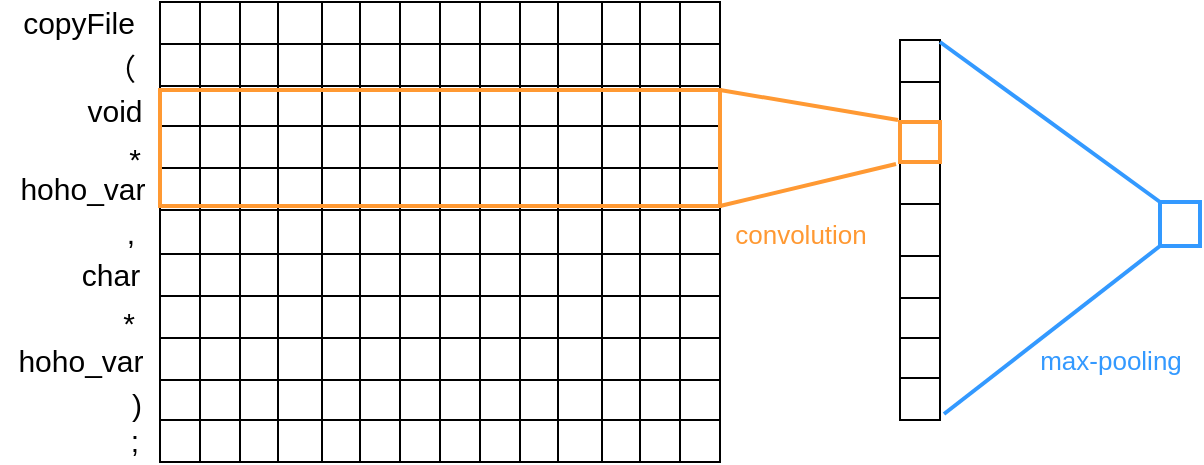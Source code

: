 <mxfile version="15.9.6" type="github">
  <diagram id="-RW5tX5T3gzrLZhKstwX" name="Page-1">
    <mxGraphModel dx="1940" dy="647" grid="1" gridSize="10" guides="1" tooltips="1" connect="1" arrows="1" fold="1" page="1" pageScale="1" pageWidth="827" pageHeight="1169" math="0" shadow="0">
      <root>
        <mxCell id="0" />
        <mxCell id="1" parent="0" />
        <mxCell id="aPNfkUZCIj8OY--DICkq-174" value="" style="shape=table;startSize=0;container=1;collapsible=0;childLayout=tableLayout;fontSize=15;" vertex="1" parent="1">
          <mxGeometry x="-10" y="100" width="280" height="230" as="geometry" />
        </mxCell>
        <mxCell id="aPNfkUZCIj8OY--DICkq-175" value="" style="shape=partialRectangle;collapsible=0;dropTarget=0;pointerEvents=0;fillColor=none;top=0;left=0;bottom=0;right=0;points=[[0,0.5],[1,0.5]];portConstraint=eastwest;fontSize=15;" vertex="1" parent="aPNfkUZCIj8OY--DICkq-174">
          <mxGeometry width="280" height="21" as="geometry" />
        </mxCell>
        <mxCell id="aPNfkUZCIj8OY--DICkq-176" value="" style="shape=partialRectangle;html=1;whiteSpace=wrap;connectable=0;overflow=hidden;fillColor=none;top=0;left=0;bottom=0;right=0;pointerEvents=1;fontSize=15;" vertex="1" parent="aPNfkUZCIj8OY--DICkq-175">
          <mxGeometry width="20" height="21" as="geometry">
            <mxRectangle width="20" height="21" as="alternateBounds" />
          </mxGeometry>
        </mxCell>
        <mxCell id="aPNfkUZCIj8OY--DICkq-177" value="" style="shape=partialRectangle;html=1;whiteSpace=wrap;connectable=0;overflow=hidden;fillColor=none;top=0;left=0;bottom=0;right=0;pointerEvents=1;fontSize=15;" vertex="1" parent="aPNfkUZCIj8OY--DICkq-175">
          <mxGeometry x="20" width="20" height="21" as="geometry">
            <mxRectangle width="20" height="21" as="alternateBounds" />
          </mxGeometry>
        </mxCell>
        <mxCell id="aPNfkUZCIj8OY--DICkq-178" value="" style="shape=partialRectangle;html=1;whiteSpace=wrap;connectable=0;overflow=hidden;fillColor=none;top=0;left=0;bottom=0;right=0;pointerEvents=1;fontSize=15;" vertex="1" parent="aPNfkUZCIj8OY--DICkq-175">
          <mxGeometry x="40" width="19" height="21" as="geometry">
            <mxRectangle width="19" height="21" as="alternateBounds" />
          </mxGeometry>
        </mxCell>
        <mxCell id="aPNfkUZCIj8OY--DICkq-179" value="" style="shape=partialRectangle;html=1;whiteSpace=wrap;connectable=0;overflow=hidden;fillColor=none;top=0;left=0;bottom=0;right=0;pointerEvents=1;fontSize=15;" vertex="1" parent="aPNfkUZCIj8OY--DICkq-175">
          <mxGeometry x="59" width="22" height="21" as="geometry">
            <mxRectangle width="22" height="21" as="alternateBounds" />
          </mxGeometry>
        </mxCell>
        <mxCell id="aPNfkUZCIj8OY--DICkq-180" value="" style="shape=partialRectangle;html=1;whiteSpace=wrap;connectable=0;overflow=hidden;fillColor=none;top=0;left=0;bottom=0;right=0;pointerEvents=1;fontSize=15;" vertex="1" parent="aPNfkUZCIj8OY--DICkq-175">
          <mxGeometry x="81" width="19" height="21" as="geometry">
            <mxRectangle width="19" height="21" as="alternateBounds" />
          </mxGeometry>
        </mxCell>
        <mxCell id="aPNfkUZCIj8OY--DICkq-181" value="" style="shape=partialRectangle;html=1;whiteSpace=wrap;connectable=0;overflow=hidden;fillColor=none;top=0;left=0;bottom=0;right=0;pointerEvents=1;fontSize=15;" vertex="1" parent="aPNfkUZCIj8OY--DICkq-175">
          <mxGeometry x="100" width="20" height="21" as="geometry">
            <mxRectangle width="20" height="21" as="alternateBounds" />
          </mxGeometry>
        </mxCell>
        <mxCell id="aPNfkUZCIj8OY--DICkq-182" value="" style="shape=partialRectangle;html=1;whiteSpace=wrap;connectable=0;overflow=hidden;fillColor=none;top=0;left=0;bottom=0;right=0;pointerEvents=1;fontSize=15;" vertex="1" parent="aPNfkUZCIj8OY--DICkq-175">
          <mxGeometry x="120" width="20" height="21" as="geometry">
            <mxRectangle width="20" height="21" as="alternateBounds" />
          </mxGeometry>
        </mxCell>
        <mxCell id="aPNfkUZCIj8OY--DICkq-183" value="" style="shape=partialRectangle;html=1;whiteSpace=wrap;connectable=0;overflow=hidden;fillColor=none;top=0;left=0;bottom=0;right=0;pointerEvents=1;fontSize=15;" vertex="1" parent="aPNfkUZCIj8OY--DICkq-175">
          <mxGeometry x="140" width="20" height="21" as="geometry">
            <mxRectangle width="20" height="21" as="alternateBounds" />
          </mxGeometry>
        </mxCell>
        <mxCell id="aPNfkUZCIj8OY--DICkq-184" value="" style="shape=partialRectangle;html=1;whiteSpace=wrap;connectable=0;overflow=hidden;fillColor=none;top=0;left=0;bottom=0;right=0;pointerEvents=1;fontSize=15;" vertex="1" parent="aPNfkUZCIj8OY--DICkq-175">
          <mxGeometry x="160" width="20" height="21" as="geometry">
            <mxRectangle width="20" height="21" as="alternateBounds" />
          </mxGeometry>
        </mxCell>
        <mxCell id="aPNfkUZCIj8OY--DICkq-185" value="" style="shape=partialRectangle;html=1;whiteSpace=wrap;connectable=0;overflow=hidden;fillColor=none;top=0;left=0;bottom=0;right=0;pointerEvents=1;fontSize=15;" vertex="1" parent="aPNfkUZCIj8OY--DICkq-175">
          <mxGeometry x="180" width="19" height="21" as="geometry">
            <mxRectangle width="19" height="21" as="alternateBounds" />
          </mxGeometry>
        </mxCell>
        <mxCell id="aPNfkUZCIj8OY--DICkq-186" value="" style="shape=partialRectangle;html=1;whiteSpace=wrap;connectable=0;overflow=hidden;fillColor=none;top=0;left=0;bottom=0;right=0;pointerEvents=1;fontSize=15;" vertex="1" parent="aPNfkUZCIj8OY--DICkq-175">
          <mxGeometry x="199" width="22" height="21" as="geometry">
            <mxRectangle width="22" height="21" as="alternateBounds" />
          </mxGeometry>
        </mxCell>
        <mxCell id="aPNfkUZCIj8OY--DICkq-187" value="" style="shape=partialRectangle;html=1;whiteSpace=wrap;connectable=0;overflow=hidden;fillColor=none;top=0;left=0;bottom=0;right=0;pointerEvents=1;fontSize=15;" vertex="1" parent="aPNfkUZCIj8OY--DICkq-175">
          <mxGeometry x="221" width="19" height="21" as="geometry">
            <mxRectangle width="19" height="21" as="alternateBounds" />
          </mxGeometry>
        </mxCell>
        <mxCell id="aPNfkUZCIj8OY--DICkq-188" value="" style="shape=partialRectangle;html=1;whiteSpace=wrap;connectable=0;overflow=hidden;fillColor=none;top=0;left=0;bottom=0;right=0;pointerEvents=1;fontSize=15;" vertex="1" parent="aPNfkUZCIj8OY--DICkq-175">
          <mxGeometry x="240" width="20" height="21" as="geometry">
            <mxRectangle width="20" height="21" as="alternateBounds" />
          </mxGeometry>
        </mxCell>
        <mxCell id="aPNfkUZCIj8OY--DICkq-189" value="" style="shape=partialRectangle;html=1;whiteSpace=wrap;connectable=0;overflow=hidden;fillColor=none;top=0;left=0;bottom=0;right=0;pointerEvents=1;fontSize=15;" vertex="1" parent="aPNfkUZCIj8OY--DICkq-175">
          <mxGeometry x="260" width="20" height="21" as="geometry">
            <mxRectangle width="20" height="21" as="alternateBounds" />
          </mxGeometry>
        </mxCell>
        <mxCell id="aPNfkUZCIj8OY--DICkq-190" value="" style="shape=partialRectangle;collapsible=0;dropTarget=0;pointerEvents=0;fillColor=none;top=0;left=0;bottom=0;right=0;points=[[0,0.5],[1,0.5]];portConstraint=eastwest;fontSize=15;" vertex="1" parent="aPNfkUZCIj8OY--DICkq-174">
          <mxGeometry y="21" width="280" height="21" as="geometry" />
        </mxCell>
        <mxCell id="aPNfkUZCIj8OY--DICkq-191" value="" style="shape=partialRectangle;html=1;whiteSpace=wrap;connectable=0;overflow=hidden;fillColor=none;top=0;left=0;bottom=0;right=0;pointerEvents=1;fontSize=15;" vertex="1" parent="aPNfkUZCIj8OY--DICkq-190">
          <mxGeometry width="20" height="21" as="geometry">
            <mxRectangle width="20" height="21" as="alternateBounds" />
          </mxGeometry>
        </mxCell>
        <mxCell id="aPNfkUZCIj8OY--DICkq-192" value="" style="shape=partialRectangle;html=1;whiteSpace=wrap;connectable=0;overflow=hidden;fillColor=none;top=0;left=0;bottom=0;right=0;pointerEvents=1;fontSize=15;" vertex="1" parent="aPNfkUZCIj8OY--DICkq-190">
          <mxGeometry x="20" width="20" height="21" as="geometry">
            <mxRectangle width="20" height="21" as="alternateBounds" />
          </mxGeometry>
        </mxCell>
        <mxCell id="aPNfkUZCIj8OY--DICkq-193" value="" style="shape=partialRectangle;html=1;whiteSpace=wrap;connectable=0;overflow=hidden;fillColor=none;top=0;left=0;bottom=0;right=0;pointerEvents=1;fontSize=15;" vertex="1" parent="aPNfkUZCIj8OY--DICkq-190">
          <mxGeometry x="40" width="19" height="21" as="geometry">
            <mxRectangle width="19" height="21" as="alternateBounds" />
          </mxGeometry>
        </mxCell>
        <mxCell id="aPNfkUZCIj8OY--DICkq-194" value="" style="shape=partialRectangle;html=1;whiteSpace=wrap;connectable=0;overflow=hidden;fillColor=none;top=0;left=0;bottom=0;right=0;pointerEvents=1;fontSize=15;" vertex="1" parent="aPNfkUZCIj8OY--DICkq-190">
          <mxGeometry x="59" width="22" height="21" as="geometry">
            <mxRectangle width="22" height="21" as="alternateBounds" />
          </mxGeometry>
        </mxCell>
        <mxCell id="aPNfkUZCIj8OY--DICkq-195" value="" style="shape=partialRectangle;html=1;whiteSpace=wrap;connectable=0;overflow=hidden;fillColor=none;top=0;left=0;bottom=0;right=0;pointerEvents=1;fontSize=15;" vertex="1" parent="aPNfkUZCIj8OY--DICkq-190">
          <mxGeometry x="81" width="19" height="21" as="geometry">
            <mxRectangle width="19" height="21" as="alternateBounds" />
          </mxGeometry>
        </mxCell>
        <mxCell id="aPNfkUZCIj8OY--DICkq-196" value="" style="shape=partialRectangle;html=1;whiteSpace=wrap;connectable=0;overflow=hidden;fillColor=none;top=0;left=0;bottom=0;right=0;pointerEvents=1;fontSize=15;" vertex="1" parent="aPNfkUZCIj8OY--DICkq-190">
          <mxGeometry x="100" width="20" height="21" as="geometry">
            <mxRectangle width="20" height="21" as="alternateBounds" />
          </mxGeometry>
        </mxCell>
        <mxCell id="aPNfkUZCIj8OY--DICkq-197" value="" style="shape=partialRectangle;html=1;whiteSpace=wrap;connectable=0;overflow=hidden;fillColor=none;top=0;left=0;bottom=0;right=0;pointerEvents=1;fontSize=15;" vertex="1" parent="aPNfkUZCIj8OY--DICkq-190">
          <mxGeometry x="120" width="20" height="21" as="geometry">
            <mxRectangle width="20" height="21" as="alternateBounds" />
          </mxGeometry>
        </mxCell>
        <mxCell id="aPNfkUZCIj8OY--DICkq-198" value="" style="shape=partialRectangle;html=1;whiteSpace=wrap;connectable=0;overflow=hidden;fillColor=none;top=0;left=0;bottom=0;right=0;pointerEvents=1;fontSize=15;" vertex="1" parent="aPNfkUZCIj8OY--DICkq-190">
          <mxGeometry x="140" width="20" height="21" as="geometry">
            <mxRectangle width="20" height="21" as="alternateBounds" />
          </mxGeometry>
        </mxCell>
        <mxCell id="aPNfkUZCIj8OY--DICkq-199" value="" style="shape=partialRectangle;html=1;whiteSpace=wrap;connectable=0;overflow=hidden;fillColor=none;top=0;left=0;bottom=0;right=0;pointerEvents=1;fontSize=15;" vertex="1" parent="aPNfkUZCIj8OY--DICkq-190">
          <mxGeometry x="160" width="20" height="21" as="geometry">
            <mxRectangle width="20" height="21" as="alternateBounds" />
          </mxGeometry>
        </mxCell>
        <mxCell id="aPNfkUZCIj8OY--DICkq-200" value="" style="shape=partialRectangle;html=1;whiteSpace=wrap;connectable=0;overflow=hidden;fillColor=none;top=0;left=0;bottom=0;right=0;pointerEvents=1;fontSize=15;" vertex="1" parent="aPNfkUZCIj8OY--DICkq-190">
          <mxGeometry x="180" width="19" height="21" as="geometry">
            <mxRectangle width="19" height="21" as="alternateBounds" />
          </mxGeometry>
        </mxCell>
        <mxCell id="aPNfkUZCIj8OY--DICkq-201" value="" style="shape=partialRectangle;html=1;whiteSpace=wrap;connectable=0;overflow=hidden;fillColor=none;top=0;left=0;bottom=0;right=0;pointerEvents=1;fontSize=15;" vertex="1" parent="aPNfkUZCIj8OY--DICkq-190">
          <mxGeometry x="199" width="22" height="21" as="geometry">
            <mxRectangle width="22" height="21" as="alternateBounds" />
          </mxGeometry>
        </mxCell>
        <mxCell id="aPNfkUZCIj8OY--DICkq-202" value="" style="shape=partialRectangle;html=1;whiteSpace=wrap;connectable=0;overflow=hidden;fillColor=none;top=0;left=0;bottom=0;right=0;pointerEvents=1;fontSize=15;" vertex="1" parent="aPNfkUZCIj8OY--DICkq-190">
          <mxGeometry x="221" width="19" height="21" as="geometry">
            <mxRectangle width="19" height="21" as="alternateBounds" />
          </mxGeometry>
        </mxCell>
        <mxCell id="aPNfkUZCIj8OY--DICkq-203" value="" style="shape=partialRectangle;html=1;whiteSpace=wrap;connectable=0;overflow=hidden;fillColor=none;top=0;left=0;bottom=0;right=0;pointerEvents=1;fontSize=15;" vertex="1" parent="aPNfkUZCIj8OY--DICkq-190">
          <mxGeometry x="240" width="20" height="21" as="geometry">
            <mxRectangle width="20" height="21" as="alternateBounds" />
          </mxGeometry>
        </mxCell>
        <mxCell id="aPNfkUZCIj8OY--DICkq-204" value="" style="shape=partialRectangle;html=1;whiteSpace=wrap;connectable=0;overflow=hidden;fillColor=none;top=0;left=0;bottom=0;right=0;pointerEvents=1;fontSize=15;" vertex="1" parent="aPNfkUZCIj8OY--DICkq-190">
          <mxGeometry x="260" width="20" height="21" as="geometry">
            <mxRectangle width="20" height="21" as="alternateBounds" />
          </mxGeometry>
        </mxCell>
        <mxCell id="aPNfkUZCIj8OY--DICkq-205" value="" style="shape=partialRectangle;collapsible=0;dropTarget=0;pointerEvents=0;fillColor=none;top=0;left=0;bottom=0;right=0;points=[[0,0.5],[1,0.5]];portConstraint=eastwest;fontSize=15;" vertex="1" parent="aPNfkUZCIj8OY--DICkq-174">
          <mxGeometry y="42" width="280" height="20" as="geometry" />
        </mxCell>
        <mxCell id="aPNfkUZCIj8OY--DICkq-206" value="" style="shape=partialRectangle;html=1;whiteSpace=wrap;connectable=0;overflow=hidden;fillColor=none;top=0;left=0;bottom=0;right=0;pointerEvents=1;fontSize=15;" vertex="1" parent="aPNfkUZCIj8OY--DICkq-205">
          <mxGeometry width="20" height="20" as="geometry">
            <mxRectangle width="20" height="20" as="alternateBounds" />
          </mxGeometry>
        </mxCell>
        <mxCell id="aPNfkUZCIj8OY--DICkq-207" value="" style="shape=partialRectangle;html=1;whiteSpace=wrap;connectable=0;overflow=hidden;fillColor=none;top=0;left=0;bottom=0;right=0;pointerEvents=1;fontSize=15;" vertex="1" parent="aPNfkUZCIj8OY--DICkq-205">
          <mxGeometry x="20" width="20" height="20" as="geometry">
            <mxRectangle width="20" height="20" as="alternateBounds" />
          </mxGeometry>
        </mxCell>
        <mxCell id="aPNfkUZCIj8OY--DICkq-208" value="" style="shape=partialRectangle;html=1;whiteSpace=wrap;connectable=0;overflow=hidden;fillColor=none;top=0;left=0;bottom=0;right=0;pointerEvents=1;fontSize=15;" vertex="1" parent="aPNfkUZCIj8OY--DICkq-205">
          <mxGeometry x="40" width="19" height="20" as="geometry">
            <mxRectangle width="19" height="20" as="alternateBounds" />
          </mxGeometry>
        </mxCell>
        <mxCell id="aPNfkUZCIj8OY--DICkq-209" value="" style="shape=partialRectangle;html=1;whiteSpace=wrap;connectable=0;overflow=hidden;fillColor=none;top=0;left=0;bottom=0;right=0;pointerEvents=1;fontSize=15;" vertex="1" parent="aPNfkUZCIj8OY--DICkq-205">
          <mxGeometry x="59" width="22" height="20" as="geometry">
            <mxRectangle width="22" height="20" as="alternateBounds" />
          </mxGeometry>
        </mxCell>
        <mxCell id="aPNfkUZCIj8OY--DICkq-210" value="" style="shape=partialRectangle;html=1;whiteSpace=wrap;connectable=0;overflow=hidden;fillColor=none;top=0;left=0;bottom=0;right=0;pointerEvents=1;fontSize=15;" vertex="1" parent="aPNfkUZCIj8OY--DICkq-205">
          <mxGeometry x="81" width="19" height="20" as="geometry">
            <mxRectangle width="19" height="20" as="alternateBounds" />
          </mxGeometry>
        </mxCell>
        <mxCell id="aPNfkUZCIj8OY--DICkq-211" value="" style="shape=partialRectangle;html=1;whiteSpace=wrap;connectable=0;overflow=hidden;fillColor=none;top=0;left=0;bottom=0;right=0;pointerEvents=1;fontSize=15;" vertex="1" parent="aPNfkUZCIj8OY--DICkq-205">
          <mxGeometry x="100" width="20" height="20" as="geometry">
            <mxRectangle width="20" height="20" as="alternateBounds" />
          </mxGeometry>
        </mxCell>
        <mxCell id="aPNfkUZCIj8OY--DICkq-212" value="" style="shape=partialRectangle;html=1;whiteSpace=wrap;connectable=0;overflow=hidden;fillColor=none;top=0;left=0;bottom=0;right=0;pointerEvents=1;fontSize=15;" vertex="1" parent="aPNfkUZCIj8OY--DICkq-205">
          <mxGeometry x="120" width="20" height="20" as="geometry">
            <mxRectangle width="20" height="20" as="alternateBounds" />
          </mxGeometry>
        </mxCell>
        <mxCell id="aPNfkUZCIj8OY--DICkq-213" value="" style="shape=partialRectangle;html=1;whiteSpace=wrap;connectable=0;overflow=hidden;fillColor=none;top=0;left=0;bottom=0;right=0;pointerEvents=1;fontSize=15;" vertex="1" parent="aPNfkUZCIj8OY--DICkq-205">
          <mxGeometry x="140" width="20" height="20" as="geometry">
            <mxRectangle width="20" height="20" as="alternateBounds" />
          </mxGeometry>
        </mxCell>
        <mxCell id="aPNfkUZCIj8OY--DICkq-214" value="" style="shape=partialRectangle;html=1;whiteSpace=wrap;connectable=0;overflow=hidden;fillColor=none;top=0;left=0;bottom=0;right=0;pointerEvents=1;fontSize=15;" vertex="1" parent="aPNfkUZCIj8OY--DICkq-205">
          <mxGeometry x="160" width="20" height="20" as="geometry">
            <mxRectangle width="20" height="20" as="alternateBounds" />
          </mxGeometry>
        </mxCell>
        <mxCell id="aPNfkUZCIj8OY--DICkq-215" value="" style="shape=partialRectangle;html=1;whiteSpace=wrap;connectable=0;overflow=hidden;fillColor=none;top=0;left=0;bottom=0;right=0;pointerEvents=1;fontSize=15;" vertex="1" parent="aPNfkUZCIj8OY--DICkq-205">
          <mxGeometry x="180" width="19" height="20" as="geometry">
            <mxRectangle width="19" height="20" as="alternateBounds" />
          </mxGeometry>
        </mxCell>
        <mxCell id="aPNfkUZCIj8OY--DICkq-216" value="" style="shape=partialRectangle;html=1;whiteSpace=wrap;connectable=0;overflow=hidden;fillColor=none;top=0;left=0;bottom=0;right=0;pointerEvents=1;fontSize=15;" vertex="1" parent="aPNfkUZCIj8OY--DICkq-205">
          <mxGeometry x="199" width="22" height="20" as="geometry">
            <mxRectangle width="22" height="20" as="alternateBounds" />
          </mxGeometry>
        </mxCell>
        <mxCell id="aPNfkUZCIj8OY--DICkq-217" value="" style="shape=partialRectangle;html=1;whiteSpace=wrap;connectable=0;overflow=hidden;fillColor=none;top=0;left=0;bottom=0;right=0;pointerEvents=1;fontSize=15;" vertex="1" parent="aPNfkUZCIj8OY--DICkq-205">
          <mxGeometry x="221" width="19" height="20" as="geometry">
            <mxRectangle width="19" height="20" as="alternateBounds" />
          </mxGeometry>
        </mxCell>
        <mxCell id="aPNfkUZCIj8OY--DICkq-218" value="" style="shape=partialRectangle;html=1;whiteSpace=wrap;connectable=0;overflow=hidden;fillColor=none;top=0;left=0;bottom=0;right=0;pointerEvents=1;fontSize=15;" vertex="1" parent="aPNfkUZCIj8OY--DICkq-205">
          <mxGeometry x="240" width="20" height="20" as="geometry">
            <mxRectangle width="20" height="20" as="alternateBounds" />
          </mxGeometry>
        </mxCell>
        <mxCell id="aPNfkUZCIj8OY--DICkq-219" value="" style="shape=partialRectangle;html=1;whiteSpace=wrap;connectable=0;overflow=hidden;fillColor=none;top=0;left=0;bottom=0;right=0;pointerEvents=1;fontSize=15;" vertex="1" parent="aPNfkUZCIj8OY--DICkq-205">
          <mxGeometry x="260" width="20" height="20" as="geometry">
            <mxRectangle width="20" height="20" as="alternateBounds" />
          </mxGeometry>
        </mxCell>
        <mxCell id="aPNfkUZCIj8OY--DICkq-220" value="" style="shape=partialRectangle;collapsible=0;dropTarget=0;pointerEvents=0;fillColor=none;top=0;left=0;bottom=0;right=0;points=[[0,0.5],[1,0.5]];portConstraint=eastwest;fontSize=15;" vertex="1" parent="aPNfkUZCIj8OY--DICkq-174">
          <mxGeometry y="62" width="280" height="21" as="geometry" />
        </mxCell>
        <mxCell id="aPNfkUZCIj8OY--DICkq-221" value="" style="shape=partialRectangle;html=1;whiteSpace=wrap;connectable=0;overflow=hidden;fillColor=none;top=0;left=0;bottom=0;right=0;pointerEvents=1;fontSize=15;" vertex="1" parent="aPNfkUZCIj8OY--DICkq-220">
          <mxGeometry width="20" height="21" as="geometry">
            <mxRectangle width="20" height="21" as="alternateBounds" />
          </mxGeometry>
        </mxCell>
        <mxCell id="aPNfkUZCIj8OY--DICkq-222" value="" style="shape=partialRectangle;html=1;whiteSpace=wrap;connectable=0;overflow=hidden;fillColor=none;top=0;left=0;bottom=0;right=0;pointerEvents=1;fontSize=15;" vertex="1" parent="aPNfkUZCIj8OY--DICkq-220">
          <mxGeometry x="20" width="20" height="21" as="geometry">
            <mxRectangle width="20" height="21" as="alternateBounds" />
          </mxGeometry>
        </mxCell>
        <mxCell id="aPNfkUZCIj8OY--DICkq-223" value="" style="shape=partialRectangle;html=1;whiteSpace=wrap;connectable=0;overflow=hidden;fillColor=none;top=0;left=0;bottom=0;right=0;pointerEvents=1;fontSize=15;" vertex="1" parent="aPNfkUZCIj8OY--DICkq-220">
          <mxGeometry x="40" width="19" height="21" as="geometry">
            <mxRectangle width="19" height="21" as="alternateBounds" />
          </mxGeometry>
        </mxCell>
        <mxCell id="aPNfkUZCIj8OY--DICkq-224" value="" style="shape=partialRectangle;html=1;whiteSpace=wrap;connectable=0;overflow=hidden;fillColor=none;top=0;left=0;bottom=0;right=0;pointerEvents=1;fontSize=15;" vertex="1" parent="aPNfkUZCIj8OY--DICkq-220">
          <mxGeometry x="59" width="22" height="21" as="geometry">
            <mxRectangle width="22" height="21" as="alternateBounds" />
          </mxGeometry>
        </mxCell>
        <mxCell id="aPNfkUZCIj8OY--DICkq-225" value="" style="shape=partialRectangle;html=1;whiteSpace=wrap;connectable=0;overflow=hidden;fillColor=none;top=0;left=0;bottom=0;right=0;pointerEvents=1;fontSize=15;" vertex="1" parent="aPNfkUZCIj8OY--DICkq-220">
          <mxGeometry x="81" width="19" height="21" as="geometry">
            <mxRectangle width="19" height="21" as="alternateBounds" />
          </mxGeometry>
        </mxCell>
        <mxCell id="aPNfkUZCIj8OY--DICkq-226" value="" style="shape=partialRectangle;html=1;whiteSpace=wrap;connectable=0;overflow=hidden;fillColor=none;top=0;left=0;bottom=0;right=0;pointerEvents=1;fontSize=15;" vertex="1" parent="aPNfkUZCIj8OY--DICkq-220">
          <mxGeometry x="100" width="20" height="21" as="geometry">
            <mxRectangle width="20" height="21" as="alternateBounds" />
          </mxGeometry>
        </mxCell>
        <mxCell id="aPNfkUZCIj8OY--DICkq-227" value="" style="shape=partialRectangle;html=1;whiteSpace=wrap;connectable=0;overflow=hidden;fillColor=none;top=0;left=0;bottom=0;right=0;pointerEvents=1;fontSize=15;" vertex="1" parent="aPNfkUZCIj8OY--DICkq-220">
          <mxGeometry x="120" width="20" height="21" as="geometry">
            <mxRectangle width="20" height="21" as="alternateBounds" />
          </mxGeometry>
        </mxCell>
        <mxCell id="aPNfkUZCIj8OY--DICkq-228" value="" style="shape=partialRectangle;html=1;whiteSpace=wrap;connectable=0;overflow=hidden;fillColor=none;top=0;left=0;bottom=0;right=0;pointerEvents=1;fontSize=15;" vertex="1" parent="aPNfkUZCIj8OY--DICkq-220">
          <mxGeometry x="140" width="20" height="21" as="geometry">
            <mxRectangle width="20" height="21" as="alternateBounds" />
          </mxGeometry>
        </mxCell>
        <mxCell id="aPNfkUZCIj8OY--DICkq-229" value="" style="shape=partialRectangle;html=1;whiteSpace=wrap;connectable=0;overflow=hidden;fillColor=none;top=0;left=0;bottom=0;right=0;pointerEvents=1;fontSize=15;" vertex="1" parent="aPNfkUZCIj8OY--DICkq-220">
          <mxGeometry x="160" width="20" height="21" as="geometry">
            <mxRectangle width="20" height="21" as="alternateBounds" />
          </mxGeometry>
        </mxCell>
        <mxCell id="aPNfkUZCIj8OY--DICkq-230" value="" style="shape=partialRectangle;html=1;whiteSpace=wrap;connectable=0;overflow=hidden;fillColor=none;top=0;left=0;bottom=0;right=0;pointerEvents=1;fontSize=15;" vertex="1" parent="aPNfkUZCIj8OY--DICkq-220">
          <mxGeometry x="180" width="19" height="21" as="geometry">
            <mxRectangle width="19" height="21" as="alternateBounds" />
          </mxGeometry>
        </mxCell>
        <mxCell id="aPNfkUZCIj8OY--DICkq-231" value="" style="shape=partialRectangle;html=1;whiteSpace=wrap;connectable=0;overflow=hidden;fillColor=none;top=0;left=0;bottom=0;right=0;pointerEvents=1;fontSize=15;" vertex="1" parent="aPNfkUZCIj8OY--DICkq-220">
          <mxGeometry x="199" width="22" height="21" as="geometry">
            <mxRectangle width="22" height="21" as="alternateBounds" />
          </mxGeometry>
        </mxCell>
        <mxCell id="aPNfkUZCIj8OY--DICkq-232" value="" style="shape=partialRectangle;html=1;whiteSpace=wrap;connectable=0;overflow=hidden;fillColor=none;top=0;left=0;bottom=0;right=0;pointerEvents=1;fontSize=15;" vertex="1" parent="aPNfkUZCIj8OY--DICkq-220">
          <mxGeometry x="221" width="19" height="21" as="geometry">
            <mxRectangle width="19" height="21" as="alternateBounds" />
          </mxGeometry>
        </mxCell>
        <mxCell id="aPNfkUZCIj8OY--DICkq-233" value="" style="shape=partialRectangle;html=1;whiteSpace=wrap;connectable=0;overflow=hidden;fillColor=none;top=0;left=0;bottom=0;right=0;pointerEvents=1;fontSize=15;" vertex="1" parent="aPNfkUZCIj8OY--DICkq-220">
          <mxGeometry x="240" width="20" height="21" as="geometry">
            <mxRectangle width="20" height="21" as="alternateBounds" />
          </mxGeometry>
        </mxCell>
        <mxCell id="aPNfkUZCIj8OY--DICkq-234" value="" style="shape=partialRectangle;html=1;whiteSpace=wrap;connectable=0;overflow=hidden;fillColor=none;top=0;left=0;bottom=0;right=0;pointerEvents=1;fontSize=15;" vertex="1" parent="aPNfkUZCIj8OY--DICkq-220">
          <mxGeometry x="260" width="20" height="21" as="geometry">
            <mxRectangle width="20" height="21" as="alternateBounds" />
          </mxGeometry>
        </mxCell>
        <mxCell id="aPNfkUZCIj8OY--DICkq-235" value="" style="shape=partialRectangle;collapsible=0;dropTarget=0;pointerEvents=0;fillColor=none;top=0;left=0;bottom=0;right=0;points=[[0,0.5],[1,0.5]];portConstraint=eastwest;fontSize=15;" vertex="1" parent="aPNfkUZCIj8OY--DICkq-174">
          <mxGeometry y="83" width="280" height="21" as="geometry" />
        </mxCell>
        <mxCell id="aPNfkUZCIj8OY--DICkq-236" value="" style="shape=partialRectangle;html=1;whiteSpace=wrap;connectable=0;overflow=hidden;fillColor=none;top=0;left=0;bottom=0;right=0;pointerEvents=1;fontSize=15;" vertex="1" parent="aPNfkUZCIj8OY--DICkq-235">
          <mxGeometry width="20" height="21" as="geometry">
            <mxRectangle width="20" height="21" as="alternateBounds" />
          </mxGeometry>
        </mxCell>
        <mxCell id="aPNfkUZCIj8OY--DICkq-237" value="" style="shape=partialRectangle;html=1;whiteSpace=wrap;connectable=0;overflow=hidden;fillColor=none;top=0;left=0;bottom=0;right=0;pointerEvents=1;fontSize=15;" vertex="1" parent="aPNfkUZCIj8OY--DICkq-235">
          <mxGeometry x="20" width="20" height="21" as="geometry">
            <mxRectangle width="20" height="21" as="alternateBounds" />
          </mxGeometry>
        </mxCell>
        <mxCell id="aPNfkUZCIj8OY--DICkq-238" value="" style="shape=partialRectangle;html=1;whiteSpace=wrap;connectable=0;overflow=hidden;fillColor=none;top=0;left=0;bottom=0;right=0;pointerEvents=1;fontSize=15;" vertex="1" parent="aPNfkUZCIj8OY--DICkq-235">
          <mxGeometry x="40" width="19" height="21" as="geometry">
            <mxRectangle width="19" height="21" as="alternateBounds" />
          </mxGeometry>
        </mxCell>
        <mxCell id="aPNfkUZCIj8OY--DICkq-239" value="" style="shape=partialRectangle;html=1;whiteSpace=wrap;connectable=0;overflow=hidden;fillColor=none;top=0;left=0;bottom=0;right=0;pointerEvents=1;fontSize=15;" vertex="1" parent="aPNfkUZCIj8OY--DICkq-235">
          <mxGeometry x="59" width="22" height="21" as="geometry">
            <mxRectangle width="22" height="21" as="alternateBounds" />
          </mxGeometry>
        </mxCell>
        <mxCell id="aPNfkUZCIj8OY--DICkq-240" value="" style="shape=partialRectangle;html=1;whiteSpace=wrap;connectable=0;overflow=hidden;fillColor=none;top=0;left=0;bottom=0;right=0;pointerEvents=1;fontSize=15;" vertex="1" parent="aPNfkUZCIj8OY--DICkq-235">
          <mxGeometry x="81" width="19" height="21" as="geometry">
            <mxRectangle width="19" height="21" as="alternateBounds" />
          </mxGeometry>
        </mxCell>
        <mxCell id="aPNfkUZCIj8OY--DICkq-241" value="" style="shape=partialRectangle;html=1;whiteSpace=wrap;connectable=0;overflow=hidden;fillColor=none;top=0;left=0;bottom=0;right=0;pointerEvents=1;fontSize=15;" vertex="1" parent="aPNfkUZCIj8OY--DICkq-235">
          <mxGeometry x="100" width="20" height="21" as="geometry">
            <mxRectangle width="20" height="21" as="alternateBounds" />
          </mxGeometry>
        </mxCell>
        <mxCell id="aPNfkUZCIj8OY--DICkq-242" value="" style="shape=partialRectangle;html=1;whiteSpace=wrap;connectable=0;overflow=hidden;fillColor=none;top=0;left=0;bottom=0;right=0;pointerEvents=1;fontSize=15;" vertex="1" parent="aPNfkUZCIj8OY--DICkq-235">
          <mxGeometry x="120" width="20" height="21" as="geometry">
            <mxRectangle width="20" height="21" as="alternateBounds" />
          </mxGeometry>
        </mxCell>
        <mxCell id="aPNfkUZCIj8OY--DICkq-243" value="" style="shape=partialRectangle;html=1;whiteSpace=wrap;connectable=0;overflow=hidden;fillColor=none;top=0;left=0;bottom=0;right=0;pointerEvents=1;fontSize=15;" vertex="1" parent="aPNfkUZCIj8OY--DICkq-235">
          <mxGeometry x="140" width="20" height="21" as="geometry">
            <mxRectangle width="20" height="21" as="alternateBounds" />
          </mxGeometry>
        </mxCell>
        <mxCell id="aPNfkUZCIj8OY--DICkq-244" value="" style="shape=partialRectangle;html=1;whiteSpace=wrap;connectable=0;overflow=hidden;fillColor=none;top=0;left=0;bottom=0;right=0;pointerEvents=1;fontSize=15;" vertex="1" parent="aPNfkUZCIj8OY--DICkq-235">
          <mxGeometry x="160" width="20" height="21" as="geometry">
            <mxRectangle width="20" height="21" as="alternateBounds" />
          </mxGeometry>
        </mxCell>
        <mxCell id="aPNfkUZCIj8OY--DICkq-245" value="" style="shape=partialRectangle;html=1;whiteSpace=wrap;connectable=0;overflow=hidden;fillColor=none;top=0;left=0;bottom=0;right=0;pointerEvents=1;fontSize=15;" vertex="1" parent="aPNfkUZCIj8OY--DICkq-235">
          <mxGeometry x="180" width="19" height="21" as="geometry">
            <mxRectangle width="19" height="21" as="alternateBounds" />
          </mxGeometry>
        </mxCell>
        <mxCell id="aPNfkUZCIj8OY--DICkq-246" value="" style="shape=partialRectangle;html=1;whiteSpace=wrap;connectable=0;overflow=hidden;fillColor=none;top=0;left=0;bottom=0;right=0;pointerEvents=1;fontSize=15;" vertex="1" parent="aPNfkUZCIj8OY--DICkq-235">
          <mxGeometry x="199" width="22" height="21" as="geometry">
            <mxRectangle width="22" height="21" as="alternateBounds" />
          </mxGeometry>
        </mxCell>
        <mxCell id="aPNfkUZCIj8OY--DICkq-247" value="" style="shape=partialRectangle;html=1;whiteSpace=wrap;connectable=0;overflow=hidden;fillColor=none;top=0;left=0;bottom=0;right=0;pointerEvents=1;fontSize=15;" vertex="1" parent="aPNfkUZCIj8OY--DICkq-235">
          <mxGeometry x="221" width="19" height="21" as="geometry">
            <mxRectangle width="19" height="21" as="alternateBounds" />
          </mxGeometry>
        </mxCell>
        <mxCell id="aPNfkUZCIj8OY--DICkq-248" value="" style="shape=partialRectangle;html=1;whiteSpace=wrap;connectable=0;overflow=hidden;fillColor=none;top=0;left=0;bottom=0;right=0;pointerEvents=1;fontSize=15;" vertex="1" parent="aPNfkUZCIj8OY--DICkq-235">
          <mxGeometry x="240" width="20" height="21" as="geometry">
            <mxRectangle width="20" height="21" as="alternateBounds" />
          </mxGeometry>
        </mxCell>
        <mxCell id="aPNfkUZCIj8OY--DICkq-249" value="" style="shape=partialRectangle;html=1;whiteSpace=wrap;connectable=0;overflow=hidden;fillColor=none;top=0;left=0;bottom=0;right=0;pointerEvents=1;fontSize=15;" vertex="1" parent="aPNfkUZCIj8OY--DICkq-235">
          <mxGeometry x="260" width="20" height="21" as="geometry">
            <mxRectangle width="20" height="21" as="alternateBounds" />
          </mxGeometry>
        </mxCell>
        <mxCell id="aPNfkUZCIj8OY--DICkq-250" value="" style="shape=partialRectangle;collapsible=0;dropTarget=0;pointerEvents=0;fillColor=none;top=0;left=0;bottom=0;right=0;points=[[0,0.5],[1,0.5]];portConstraint=eastwest;fontSize=15;" vertex="1" parent="aPNfkUZCIj8OY--DICkq-174">
          <mxGeometry y="104" width="280" height="22" as="geometry" />
        </mxCell>
        <mxCell id="aPNfkUZCIj8OY--DICkq-251" value="" style="shape=partialRectangle;html=1;whiteSpace=wrap;connectable=0;overflow=hidden;fillColor=none;top=0;left=0;bottom=0;right=0;pointerEvents=1;fontSize=15;" vertex="1" parent="aPNfkUZCIj8OY--DICkq-250">
          <mxGeometry width="20" height="22" as="geometry">
            <mxRectangle width="20" height="22" as="alternateBounds" />
          </mxGeometry>
        </mxCell>
        <mxCell id="aPNfkUZCIj8OY--DICkq-252" value="" style="shape=partialRectangle;html=1;whiteSpace=wrap;connectable=0;overflow=hidden;fillColor=none;top=0;left=0;bottom=0;right=0;pointerEvents=1;fontSize=15;" vertex="1" parent="aPNfkUZCIj8OY--DICkq-250">
          <mxGeometry x="20" width="20" height="22" as="geometry">
            <mxRectangle width="20" height="22" as="alternateBounds" />
          </mxGeometry>
        </mxCell>
        <mxCell id="aPNfkUZCIj8OY--DICkq-253" value="" style="shape=partialRectangle;html=1;whiteSpace=wrap;connectable=0;overflow=hidden;fillColor=none;top=0;left=0;bottom=0;right=0;pointerEvents=1;fontSize=15;" vertex="1" parent="aPNfkUZCIj8OY--DICkq-250">
          <mxGeometry x="40" width="19" height="22" as="geometry">
            <mxRectangle width="19" height="22" as="alternateBounds" />
          </mxGeometry>
        </mxCell>
        <mxCell id="aPNfkUZCIj8OY--DICkq-254" value="" style="shape=partialRectangle;html=1;whiteSpace=wrap;connectable=0;overflow=hidden;fillColor=none;top=0;left=0;bottom=0;right=0;pointerEvents=1;fontSize=15;" vertex="1" parent="aPNfkUZCIj8OY--DICkq-250">
          <mxGeometry x="59" width="22" height="22" as="geometry">
            <mxRectangle width="22" height="22" as="alternateBounds" />
          </mxGeometry>
        </mxCell>
        <mxCell id="aPNfkUZCIj8OY--DICkq-255" value="" style="shape=partialRectangle;html=1;whiteSpace=wrap;connectable=0;overflow=hidden;fillColor=none;top=0;left=0;bottom=0;right=0;pointerEvents=1;fontSize=15;" vertex="1" parent="aPNfkUZCIj8OY--DICkq-250">
          <mxGeometry x="81" width="19" height="22" as="geometry">
            <mxRectangle width="19" height="22" as="alternateBounds" />
          </mxGeometry>
        </mxCell>
        <mxCell id="aPNfkUZCIj8OY--DICkq-256" value="" style="shape=partialRectangle;html=1;whiteSpace=wrap;connectable=0;overflow=hidden;fillColor=none;top=0;left=0;bottom=0;right=0;pointerEvents=1;fontSize=15;" vertex="1" parent="aPNfkUZCIj8OY--DICkq-250">
          <mxGeometry x="100" width="20" height="22" as="geometry">
            <mxRectangle width="20" height="22" as="alternateBounds" />
          </mxGeometry>
        </mxCell>
        <mxCell id="aPNfkUZCIj8OY--DICkq-257" value="" style="shape=partialRectangle;html=1;whiteSpace=wrap;connectable=0;overflow=hidden;fillColor=none;top=0;left=0;bottom=0;right=0;pointerEvents=1;fontSize=15;" vertex="1" parent="aPNfkUZCIj8OY--DICkq-250">
          <mxGeometry x="120" width="20" height="22" as="geometry">
            <mxRectangle width="20" height="22" as="alternateBounds" />
          </mxGeometry>
        </mxCell>
        <mxCell id="aPNfkUZCIj8OY--DICkq-258" value="" style="shape=partialRectangle;html=1;whiteSpace=wrap;connectable=0;overflow=hidden;fillColor=none;top=0;left=0;bottom=0;right=0;pointerEvents=1;fontSize=15;" vertex="1" parent="aPNfkUZCIj8OY--DICkq-250">
          <mxGeometry x="140" width="20" height="22" as="geometry">
            <mxRectangle width="20" height="22" as="alternateBounds" />
          </mxGeometry>
        </mxCell>
        <mxCell id="aPNfkUZCIj8OY--DICkq-259" value="" style="shape=partialRectangle;html=1;whiteSpace=wrap;connectable=0;overflow=hidden;fillColor=none;top=0;left=0;bottom=0;right=0;pointerEvents=1;fontSize=15;" vertex="1" parent="aPNfkUZCIj8OY--DICkq-250">
          <mxGeometry x="160" width="20" height="22" as="geometry">
            <mxRectangle width="20" height="22" as="alternateBounds" />
          </mxGeometry>
        </mxCell>
        <mxCell id="aPNfkUZCIj8OY--DICkq-260" value="" style="shape=partialRectangle;html=1;whiteSpace=wrap;connectable=0;overflow=hidden;fillColor=none;top=0;left=0;bottom=0;right=0;pointerEvents=1;fontSize=15;" vertex="1" parent="aPNfkUZCIj8OY--DICkq-250">
          <mxGeometry x="180" width="19" height="22" as="geometry">
            <mxRectangle width="19" height="22" as="alternateBounds" />
          </mxGeometry>
        </mxCell>
        <mxCell id="aPNfkUZCIj8OY--DICkq-261" value="" style="shape=partialRectangle;html=1;whiteSpace=wrap;connectable=0;overflow=hidden;fillColor=none;top=0;left=0;bottom=0;right=0;pointerEvents=1;fontSize=15;" vertex="1" parent="aPNfkUZCIj8OY--DICkq-250">
          <mxGeometry x="199" width="22" height="22" as="geometry">
            <mxRectangle width="22" height="22" as="alternateBounds" />
          </mxGeometry>
        </mxCell>
        <mxCell id="aPNfkUZCIj8OY--DICkq-262" value="" style="shape=partialRectangle;html=1;whiteSpace=wrap;connectable=0;overflow=hidden;fillColor=none;top=0;left=0;bottom=0;right=0;pointerEvents=1;fontSize=15;" vertex="1" parent="aPNfkUZCIj8OY--DICkq-250">
          <mxGeometry x="221" width="19" height="22" as="geometry">
            <mxRectangle width="19" height="22" as="alternateBounds" />
          </mxGeometry>
        </mxCell>
        <mxCell id="aPNfkUZCIj8OY--DICkq-263" value="" style="shape=partialRectangle;html=1;whiteSpace=wrap;connectable=0;overflow=hidden;fillColor=none;top=0;left=0;bottom=0;right=0;pointerEvents=1;fontSize=15;" vertex="1" parent="aPNfkUZCIj8OY--DICkq-250">
          <mxGeometry x="240" width="20" height="22" as="geometry">
            <mxRectangle width="20" height="22" as="alternateBounds" />
          </mxGeometry>
        </mxCell>
        <mxCell id="aPNfkUZCIj8OY--DICkq-264" value="" style="shape=partialRectangle;html=1;whiteSpace=wrap;connectable=0;overflow=hidden;fillColor=none;top=0;left=0;bottom=0;right=0;pointerEvents=1;fontSize=15;" vertex="1" parent="aPNfkUZCIj8OY--DICkq-250">
          <mxGeometry x="260" width="20" height="22" as="geometry">
            <mxRectangle width="20" height="22" as="alternateBounds" />
          </mxGeometry>
        </mxCell>
        <mxCell id="aPNfkUZCIj8OY--DICkq-265" value="" style="shape=partialRectangle;collapsible=0;dropTarget=0;pointerEvents=0;fillColor=none;top=0;left=0;bottom=0;right=0;points=[[0,0.5],[1,0.5]];portConstraint=eastwest;fontSize=15;" vertex="1" parent="aPNfkUZCIj8OY--DICkq-174">
          <mxGeometry y="126" width="280" height="21" as="geometry" />
        </mxCell>
        <mxCell id="aPNfkUZCIj8OY--DICkq-266" value="" style="shape=partialRectangle;html=1;whiteSpace=wrap;connectable=0;overflow=hidden;fillColor=none;top=0;left=0;bottom=0;right=0;pointerEvents=1;fontSize=15;" vertex="1" parent="aPNfkUZCIj8OY--DICkq-265">
          <mxGeometry width="20" height="21" as="geometry">
            <mxRectangle width="20" height="21" as="alternateBounds" />
          </mxGeometry>
        </mxCell>
        <mxCell id="aPNfkUZCIj8OY--DICkq-267" value="" style="shape=partialRectangle;html=1;whiteSpace=wrap;connectable=0;overflow=hidden;fillColor=none;top=0;left=0;bottom=0;right=0;pointerEvents=1;fontSize=15;" vertex="1" parent="aPNfkUZCIj8OY--DICkq-265">
          <mxGeometry x="20" width="20" height="21" as="geometry">
            <mxRectangle width="20" height="21" as="alternateBounds" />
          </mxGeometry>
        </mxCell>
        <mxCell id="aPNfkUZCIj8OY--DICkq-268" value="" style="shape=partialRectangle;html=1;whiteSpace=wrap;connectable=0;overflow=hidden;fillColor=none;top=0;left=0;bottom=0;right=0;pointerEvents=1;fontSize=15;" vertex="1" parent="aPNfkUZCIj8OY--DICkq-265">
          <mxGeometry x="40" width="19" height="21" as="geometry">
            <mxRectangle width="19" height="21" as="alternateBounds" />
          </mxGeometry>
        </mxCell>
        <mxCell id="aPNfkUZCIj8OY--DICkq-269" value="" style="shape=partialRectangle;html=1;whiteSpace=wrap;connectable=0;overflow=hidden;fillColor=none;top=0;left=0;bottom=0;right=0;pointerEvents=1;fontSize=15;" vertex="1" parent="aPNfkUZCIj8OY--DICkq-265">
          <mxGeometry x="59" width="22" height="21" as="geometry">
            <mxRectangle width="22" height="21" as="alternateBounds" />
          </mxGeometry>
        </mxCell>
        <mxCell id="aPNfkUZCIj8OY--DICkq-270" value="" style="shape=partialRectangle;html=1;whiteSpace=wrap;connectable=0;overflow=hidden;fillColor=none;top=0;left=0;bottom=0;right=0;pointerEvents=1;fontSize=15;" vertex="1" parent="aPNfkUZCIj8OY--DICkq-265">
          <mxGeometry x="81" width="19" height="21" as="geometry">
            <mxRectangle width="19" height="21" as="alternateBounds" />
          </mxGeometry>
        </mxCell>
        <mxCell id="aPNfkUZCIj8OY--DICkq-271" value="" style="shape=partialRectangle;html=1;whiteSpace=wrap;connectable=0;overflow=hidden;fillColor=none;top=0;left=0;bottom=0;right=0;pointerEvents=1;fontSize=15;" vertex="1" parent="aPNfkUZCIj8OY--DICkq-265">
          <mxGeometry x="100" width="20" height="21" as="geometry">
            <mxRectangle width="20" height="21" as="alternateBounds" />
          </mxGeometry>
        </mxCell>
        <mxCell id="aPNfkUZCIj8OY--DICkq-272" value="" style="shape=partialRectangle;html=1;whiteSpace=wrap;connectable=0;overflow=hidden;fillColor=none;top=0;left=0;bottom=0;right=0;pointerEvents=1;fontSize=15;" vertex="1" parent="aPNfkUZCIj8OY--DICkq-265">
          <mxGeometry x="120" width="20" height="21" as="geometry">
            <mxRectangle width="20" height="21" as="alternateBounds" />
          </mxGeometry>
        </mxCell>
        <mxCell id="aPNfkUZCIj8OY--DICkq-273" value="" style="shape=partialRectangle;html=1;whiteSpace=wrap;connectable=0;overflow=hidden;fillColor=none;top=0;left=0;bottom=0;right=0;pointerEvents=1;fontSize=15;" vertex="1" parent="aPNfkUZCIj8OY--DICkq-265">
          <mxGeometry x="140" width="20" height="21" as="geometry">
            <mxRectangle width="20" height="21" as="alternateBounds" />
          </mxGeometry>
        </mxCell>
        <mxCell id="aPNfkUZCIj8OY--DICkq-274" value="" style="shape=partialRectangle;html=1;whiteSpace=wrap;connectable=0;overflow=hidden;fillColor=none;top=0;left=0;bottom=0;right=0;pointerEvents=1;fontSize=15;" vertex="1" parent="aPNfkUZCIj8OY--DICkq-265">
          <mxGeometry x="160" width="20" height="21" as="geometry">
            <mxRectangle width="20" height="21" as="alternateBounds" />
          </mxGeometry>
        </mxCell>
        <mxCell id="aPNfkUZCIj8OY--DICkq-275" value="" style="shape=partialRectangle;html=1;whiteSpace=wrap;connectable=0;overflow=hidden;fillColor=none;top=0;left=0;bottom=0;right=0;pointerEvents=1;fontSize=15;" vertex="1" parent="aPNfkUZCIj8OY--DICkq-265">
          <mxGeometry x="180" width="19" height="21" as="geometry">
            <mxRectangle width="19" height="21" as="alternateBounds" />
          </mxGeometry>
        </mxCell>
        <mxCell id="aPNfkUZCIj8OY--DICkq-276" value="" style="shape=partialRectangle;html=1;whiteSpace=wrap;connectable=0;overflow=hidden;fillColor=none;top=0;left=0;bottom=0;right=0;pointerEvents=1;fontSize=15;" vertex="1" parent="aPNfkUZCIj8OY--DICkq-265">
          <mxGeometry x="199" width="22" height="21" as="geometry">
            <mxRectangle width="22" height="21" as="alternateBounds" />
          </mxGeometry>
        </mxCell>
        <mxCell id="aPNfkUZCIj8OY--DICkq-277" value="" style="shape=partialRectangle;html=1;whiteSpace=wrap;connectable=0;overflow=hidden;fillColor=none;top=0;left=0;bottom=0;right=0;pointerEvents=1;fontSize=15;" vertex="1" parent="aPNfkUZCIj8OY--DICkq-265">
          <mxGeometry x="221" width="19" height="21" as="geometry">
            <mxRectangle width="19" height="21" as="alternateBounds" />
          </mxGeometry>
        </mxCell>
        <mxCell id="aPNfkUZCIj8OY--DICkq-278" value="" style="shape=partialRectangle;html=1;whiteSpace=wrap;connectable=0;overflow=hidden;fillColor=none;top=0;left=0;bottom=0;right=0;pointerEvents=1;fontSize=15;" vertex="1" parent="aPNfkUZCIj8OY--DICkq-265">
          <mxGeometry x="240" width="20" height="21" as="geometry">
            <mxRectangle width="20" height="21" as="alternateBounds" />
          </mxGeometry>
        </mxCell>
        <mxCell id="aPNfkUZCIj8OY--DICkq-279" value="" style="shape=partialRectangle;html=1;whiteSpace=wrap;connectable=0;overflow=hidden;fillColor=none;top=0;left=0;bottom=0;right=0;pointerEvents=1;fontSize=15;" vertex="1" parent="aPNfkUZCIj8OY--DICkq-265">
          <mxGeometry x="260" width="20" height="21" as="geometry">
            <mxRectangle width="20" height="21" as="alternateBounds" />
          </mxGeometry>
        </mxCell>
        <mxCell id="aPNfkUZCIj8OY--DICkq-280" value="" style="shape=partialRectangle;collapsible=0;dropTarget=0;pointerEvents=0;fillColor=none;top=0;left=0;bottom=0;right=0;points=[[0,0.5],[1,0.5]];portConstraint=eastwest;fontSize=15;" vertex="1" parent="aPNfkUZCIj8OY--DICkq-174">
          <mxGeometry y="147" width="280" height="21" as="geometry" />
        </mxCell>
        <mxCell id="aPNfkUZCIj8OY--DICkq-281" value="" style="shape=partialRectangle;html=1;whiteSpace=wrap;connectable=0;overflow=hidden;fillColor=none;top=0;left=0;bottom=0;right=0;pointerEvents=1;fontSize=15;" vertex="1" parent="aPNfkUZCIj8OY--DICkq-280">
          <mxGeometry width="20" height="21" as="geometry">
            <mxRectangle width="20" height="21" as="alternateBounds" />
          </mxGeometry>
        </mxCell>
        <mxCell id="aPNfkUZCIj8OY--DICkq-282" value="" style="shape=partialRectangle;html=1;whiteSpace=wrap;connectable=0;overflow=hidden;fillColor=none;top=0;left=0;bottom=0;right=0;pointerEvents=1;fontSize=15;" vertex="1" parent="aPNfkUZCIj8OY--DICkq-280">
          <mxGeometry x="20" width="20" height="21" as="geometry">
            <mxRectangle width="20" height="21" as="alternateBounds" />
          </mxGeometry>
        </mxCell>
        <mxCell id="aPNfkUZCIj8OY--DICkq-283" value="" style="shape=partialRectangle;html=1;whiteSpace=wrap;connectable=0;overflow=hidden;fillColor=none;top=0;left=0;bottom=0;right=0;pointerEvents=1;fontSize=15;" vertex="1" parent="aPNfkUZCIj8OY--DICkq-280">
          <mxGeometry x="40" width="19" height="21" as="geometry">
            <mxRectangle width="19" height="21" as="alternateBounds" />
          </mxGeometry>
        </mxCell>
        <mxCell id="aPNfkUZCIj8OY--DICkq-284" value="" style="shape=partialRectangle;html=1;whiteSpace=wrap;connectable=0;overflow=hidden;fillColor=none;top=0;left=0;bottom=0;right=0;pointerEvents=1;fontSize=15;" vertex="1" parent="aPNfkUZCIj8OY--DICkq-280">
          <mxGeometry x="59" width="22" height="21" as="geometry">
            <mxRectangle width="22" height="21" as="alternateBounds" />
          </mxGeometry>
        </mxCell>
        <mxCell id="aPNfkUZCIj8OY--DICkq-285" value="" style="shape=partialRectangle;html=1;whiteSpace=wrap;connectable=0;overflow=hidden;fillColor=none;top=0;left=0;bottom=0;right=0;pointerEvents=1;fontSize=15;" vertex="1" parent="aPNfkUZCIj8OY--DICkq-280">
          <mxGeometry x="81" width="19" height="21" as="geometry">
            <mxRectangle width="19" height="21" as="alternateBounds" />
          </mxGeometry>
        </mxCell>
        <mxCell id="aPNfkUZCIj8OY--DICkq-286" value="" style="shape=partialRectangle;html=1;whiteSpace=wrap;connectable=0;overflow=hidden;fillColor=none;top=0;left=0;bottom=0;right=0;pointerEvents=1;fontSize=15;" vertex="1" parent="aPNfkUZCIj8OY--DICkq-280">
          <mxGeometry x="100" width="20" height="21" as="geometry">
            <mxRectangle width="20" height="21" as="alternateBounds" />
          </mxGeometry>
        </mxCell>
        <mxCell id="aPNfkUZCIj8OY--DICkq-287" value="" style="shape=partialRectangle;html=1;whiteSpace=wrap;connectable=0;overflow=hidden;fillColor=none;top=0;left=0;bottom=0;right=0;pointerEvents=1;fontSize=15;" vertex="1" parent="aPNfkUZCIj8OY--DICkq-280">
          <mxGeometry x="120" width="20" height="21" as="geometry">
            <mxRectangle width="20" height="21" as="alternateBounds" />
          </mxGeometry>
        </mxCell>
        <mxCell id="aPNfkUZCIj8OY--DICkq-288" value="" style="shape=partialRectangle;html=1;whiteSpace=wrap;connectable=0;overflow=hidden;fillColor=none;top=0;left=0;bottom=0;right=0;pointerEvents=1;fontSize=15;" vertex="1" parent="aPNfkUZCIj8OY--DICkq-280">
          <mxGeometry x="140" width="20" height="21" as="geometry">
            <mxRectangle width="20" height="21" as="alternateBounds" />
          </mxGeometry>
        </mxCell>
        <mxCell id="aPNfkUZCIj8OY--DICkq-289" value="" style="shape=partialRectangle;html=1;whiteSpace=wrap;connectable=0;overflow=hidden;fillColor=none;top=0;left=0;bottom=0;right=0;pointerEvents=1;fontSize=15;" vertex="1" parent="aPNfkUZCIj8OY--DICkq-280">
          <mxGeometry x="160" width="20" height="21" as="geometry">
            <mxRectangle width="20" height="21" as="alternateBounds" />
          </mxGeometry>
        </mxCell>
        <mxCell id="aPNfkUZCIj8OY--DICkq-290" value="" style="shape=partialRectangle;html=1;whiteSpace=wrap;connectable=0;overflow=hidden;fillColor=none;top=0;left=0;bottom=0;right=0;pointerEvents=1;fontSize=15;" vertex="1" parent="aPNfkUZCIj8OY--DICkq-280">
          <mxGeometry x="180" width="19" height="21" as="geometry">
            <mxRectangle width="19" height="21" as="alternateBounds" />
          </mxGeometry>
        </mxCell>
        <mxCell id="aPNfkUZCIj8OY--DICkq-291" value="" style="shape=partialRectangle;html=1;whiteSpace=wrap;connectable=0;overflow=hidden;fillColor=none;top=0;left=0;bottom=0;right=0;pointerEvents=1;fontSize=15;" vertex="1" parent="aPNfkUZCIj8OY--DICkq-280">
          <mxGeometry x="199" width="22" height="21" as="geometry">
            <mxRectangle width="22" height="21" as="alternateBounds" />
          </mxGeometry>
        </mxCell>
        <mxCell id="aPNfkUZCIj8OY--DICkq-292" value="" style="shape=partialRectangle;html=1;whiteSpace=wrap;connectable=0;overflow=hidden;fillColor=none;top=0;left=0;bottom=0;right=0;pointerEvents=1;fontSize=15;" vertex="1" parent="aPNfkUZCIj8OY--DICkq-280">
          <mxGeometry x="221" width="19" height="21" as="geometry">
            <mxRectangle width="19" height="21" as="alternateBounds" />
          </mxGeometry>
        </mxCell>
        <mxCell id="aPNfkUZCIj8OY--DICkq-293" value="" style="shape=partialRectangle;html=1;whiteSpace=wrap;connectable=0;overflow=hidden;fillColor=none;top=0;left=0;bottom=0;right=0;pointerEvents=1;fontSize=15;" vertex="1" parent="aPNfkUZCIj8OY--DICkq-280">
          <mxGeometry x="240" width="20" height="21" as="geometry">
            <mxRectangle width="20" height="21" as="alternateBounds" />
          </mxGeometry>
        </mxCell>
        <mxCell id="aPNfkUZCIj8OY--DICkq-294" value="" style="shape=partialRectangle;html=1;whiteSpace=wrap;connectable=0;overflow=hidden;fillColor=none;top=0;left=0;bottom=0;right=0;pointerEvents=1;fontSize=15;" vertex="1" parent="aPNfkUZCIj8OY--DICkq-280">
          <mxGeometry x="260" width="20" height="21" as="geometry">
            <mxRectangle width="20" height="21" as="alternateBounds" />
          </mxGeometry>
        </mxCell>
        <mxCell id="aPNfkUZCIj8OY--DICkq-295" value="" style="shape=partialRectangle;collapsible=0;dropTarget=0;pointerEvents=0;fillColor=none;top=0;left=0;bottom=0;right=0;points=[[0,0.5],[1,0.5]];portConstraint=eastwest;fontSize=15;" vertex="1" parent="aPNfkUZCIj8OY--DICkq-174">
          <mxGeometry y="168" width="280" height="21" as="geometry" />
        </mxCell>
        <mxCell id="aPNfkUZCIj8OY--DICkq-296" value="" style="shape=partialRectangle;html=1;whiteSpace=wrap;connectable=0;overflow=hidden;fillColor=none;top=0;left=0;bottom=0;right=0;pointerEvents=1;fontSize=15;" vertex="1" parent="aPNfkUZCIj8OY--DICkq-295">
          <mxGeometry width="20" height="21" as="geometry">
            <mxRectangle width="20" height="21" as="alternateBounds" />
          </mxGeometry>
        </mxCell>
        <mxCell id="aPNfkUZCIj8OY--DICkq-297" value="" style="shape=partialRectangle;html=1;whiteSpace=wrap;connectable=0;overflow=hidden;fillColor=none;top=0;left=0;bottom=0;right=0;pointerEvents=1;fontSize=15;" vertex="1" parent="aPNfkUZCIj8OY--DICkq-295">
          <mxGeometry x="20" width="20" height="21" as="geometry">
            <mxRectangle width="20" height="21" as="alternateBounds" />
          </mxGeometry>
        </mxCell>
        <mxCell id="aPNfkUZCIj8OY--DICkq-298" value="" style="shape=partialRectangle;html=1;whiteSpace=wrap;connectable=0;overflow=hidden;fillColor=none;top=0;left=0;bottom=0;right=0;pointerEvents=1;fontSize=15;" vertex="1" parent="aPNfkUZCIj8OY--DICkq-295">
          <mxGeometry x="40" width="19" height="21" as="geometry">
            <mxRectangle width="19" height="21" as="alternateBounds" />
          </mxGeometry>
        </mxCell>
        <mxCell id="aPNfkUZCIj8OY--DICkq-299" value="" style="shape=partialRectangle;html=1;whiteSpace=wrap;connectable=0;overflow=hidden;fillColor=none;top=0;left=0;bottom=0;right=0;pointerEvents=1;fontSize=15;" vertex="1" parent="aPNfkUZCIj8OY--DICkq-295">
          <mxGeometry x="59" width="22" height="21" as="geometry">
            <mxRectangle width="22" height="21" as="alternateBounds" />
          </mxGeometry>
        </mxCell>
        <mxCell id="aPNfkUZCIj8OY--DICkq-300" value="" style="shape=partialRectangle;html=1;whiteSpace=wrap;connectable=0;overflow=hidden;fillColor=none;top=0;left=0;bottom=0;right=0;pointerEvents=1;fontSize=15;" vertex="1" parent="aPNfkUZCIj8OY--DICkq-295">
          <mxGeometry x="81" width="19" height="21" as="geometry">
            <mxRectangle width="19" height="21" as="alternateBounds" />
          </mxGeometry>
        </mxCell>
        <mxCell id="aPNfkUZCIj8OY--DICkq-301" value="" style="shape=partialRectangle;html=1;whiteSpace=wrap;connectable=0;overflow=hidden;fillColor=none;top=0;left=0;bottom=0;right=0;pointerEvents=1;fontSize=15;" vertex="1" parent="aPNfkUZCIj8OY--DICkq-295">
          <mxGeometry x="100" width="20" height="21" as="geometry">
            <mxRectangle width="20" height="21" as="alternateBounds" />
          </mxGeometry>
        </mxCell>
        <mxCell id="aPNfkUZCIj8OY--DICkq-302" value="" style="shape=partialRectangle;html=1;whiteSpace=wrap;connectable=0;overflow=hidden;fillColor=none;top=0;left=0;bottom=0;right=0;pointerEvents=1;fontSize=15;" vertex="1" parent="aPNfkUZCIj8OY--DICkq-295">
          <mxGeometry x="120" width="20" height="21" as="geometry">
            <mxRectangle width="20" height="21" as="alternateBounds" />
          </mxGeometry>
        </mxCell>
        <mxCell id="aPNfkUZCIj8OY--DICkq-303" value="" style="shape=partialRectangle;html=1;whiteSpace=wrap;connectable=0;overflow=hidden;fillColor=none;top=0;left=0;bottom=0;right=0;pointerEvents=1;fontSize=15;" vertex="1" parent="aPNfkUZCIj8OY--DICkq-295">
          <mxGeometry x="140" width="20" height="21" as="geometry">
            <mxRectangle width="20" height="21" as="alternateBounds" />
          </mxGeometry>
        </mxCell>
        <mxCell id="aPNfkUZCIj8OY--DICkq-304" value="" style="shape=partialRectangle;html=1;whiteSpace=wrap;connectable=0;overflow=hidden;fillColor=none;top=0;left=0;bottom=0;right=0;pointerEvents=1;fontSize=15;" vertex="1" parent="aPNfkUZCIj8OY--DICkq-295">
          <mxGeometry x="160" width="20" height="21" as="geometry">
            <mxRectangle width="20" height="21" as="alternateBounds" />
          </mxGeometry>
        </mxCell>
        <mxCell id="aPNfkUZCIj8OY--DICkq-305" value="" style="shape=partialRectangle;html=1;whiteSpace=wrap;connectable=0;overflow=hidden;fillColor=none;top=0;left=0;bottom=0;right=0;pointerEvents=1;fontSize=15;" vertex="1" parent="aPNfkUZCIj8OY--DICkq-295">
          <mxGeometry x="180" width="19" height="21" as="geometry">
            <mxRectangle width="19" height="21" as="alternateBounds" />
          </mxGeometry>
        </mxCell>
        <mxCell id="aPNfkUZCIj8OY--DICkq-306" value="" style="shape=partialRectangle;html=1;whiteSpace=wrap;connectable=0;overflow=hidden;fillColor=none;top=0;left=0;bottom=0;right=0;pointerEvents=1;fontSize=15;" vertex="1" parent="aPNfkUZCIj8OY--DICkq-295">
          <mxGeometry x="199" width="22" height="21" as="geometry">
            <mxRectangle width="22" height="21" as="alternateBounds" />
          </mxGeometry>
        </mxCell>
        <mxCell id="aPNfkUZCIj8OY--DICkq-307" value="" style="shape=partialRectangle;html=1;whiteSpace=wrap;connectable=0;overflow=hidden;fillColor=none;top=0;left=0;bottom=0;right=0;pointerEvents=1;fontSize=15;" vertex="1" parent="aPNfkUZCIj8OY--DICkq-295">
          <mxGeometry x="221" width="19" height="21" as="geometry">
            <mxRectangle width="19" height="21" as="alternateBounds" />
          </mxGeometry>
        </mxCell>
        <mxCell id="aPNfkUZCIj8OY--DICkq-308" value="" style="shape=partialRectangle;html=1;whiteSpace=wrap;connectable=0;overflow=hidden;fillColor=none;top=0;left=0;bottom=0;right=0;pointerEvents=1;fontSize=15;" vertex="1" parent="aPNfkUZCIj8OY--DICkq-295">
          <mxGeometry x="240" width="20" height="21" as="geometry">
            <mxRectangle width="20" height="21" as="alternateBounds" />
          </mxGeometry>
        </mxCell>
        <mxCell id="aPNfkUZCIj8OY--DICkq-309" value="" style="shape=partialRectangle;html=1;whiteSpace=wrap;connectable=0;overflow=hidden;fillColor=none;top=0;left=0;bottom=0;right=0;pointerEvents=1;fontSize=15;" vertex="1" parent="aPNfkUZCIj8OY--DICkq-295">
          <mxGeometry x="260" width="20" height="21" as="geometry">
            <mxRectangle width="20" height="21" as="alternateBounds" />
          </mxGeometry>
        </mxCell>
        <mxCell id="aPNfkUZCIj8OY--DICkq-310" value="" style="shape=partialRectangle;collapsible=0;dropTarget=0;pointerEvents=0;fillColor=none;top=0;left=0;bottom=0;right=0;points=[[0,0.5],[1,0.5]];portConstraint=eastwest;fontSize=15;" vertex="1" parent="aPNfkUZCIj8OY--DICkq-174">
          <mxGeometry y="189" width="280" height="20" as="geometry" />
        </mxCell>
        <mxCell id="aPNfkUZCIj8OY--DICkq-311" value="" style="shape=partialRectangle;html=1;whiteSpace=wrap;connectable=0;overflow=hidden;fillColor=none;top=0;left=0;bottom=0;right=0;pointerEvents=1;fontSize=15;" vertex="1" parent="aPNfkUZCIj8OY--DICkq-310">
          <mxGeometry width="20" height="20" as="geometry">
            <mxRectangle width="20" height="20" as="alternateBounds" />
          </mxGeometry>
        </mxCell>
        <mxCell id="aPNfkUZCIj8OY--DICkq-312" value="" style="shape=partialRectangle;html=1;whiteSpace=wrap;connectable=0;overflow=hidden;fillColor=none;top=0;left=0;bottom=0;right=0;pointerEvents=1;fontSize=15;" vertex="1" parent="aPNfkUZCIj8OY--DICkq-310">
          <mxGeometry x="20" width="20" height="20" as="geometry">
            <mxRectangle width="20" height="20" as="alternateBounds" />
          </mxGeometry>
        </mxCell>
        <mxCell id="aPNfkUZCIj8OY--DICkq-313" value="" style="shape=partialRectangle;html=1;whiteSpace=wrap;connectable=0;overflow=hidden;fillColor=none;top=0;left=0;bottom=0;right=0;pointerEvents=1;fontSize=15;" vertex="1" parent="aPNfkUZCIj8OY--DICkq-310">
          <mxGeometry x="40" width="19" height="20" as="geometry">
            <mxRectangle width="19" height="20" as="alternateBounds" />
          </mxGeometry>
        </mxCell>
        <mxCell id="aPNfkUZCIj8OY--DICkq-314" value="" style="shape=partialRectangle;html=1;whiteSpace=wrap;connectable=0;overflow=hidden;fillColor=none;top=0;left=0;bottom=0;right=0;pointerEvents=1;fontSize=15;" vertex="1" parent="aPNfkUZCIj8OY--DICkq-310">
          <mxGeometry x="59" width="22" height="20" as="geometry">
            <mxRectangle width="22" height="20" as="alternateBounds" />
          </mxGeometry>
        </mxCell>
        <mxCell id="aPNfkUZCIj8OY--DICkq-315" value="" style="shape=partialRectangle;html=1;whiteSpace=wrap;connectable=0;overflow=hidden;fillColor=none;top=0;left=0;bottom=0;right=0;pointerEvents=1;fontSize=15;" vertex="1" parent="aPNfkUZCIj8OY--DICkq-310">
          <mxGeometry x="81" width="19" height="20" as="geometry">
            <mxRectangle width="19" height="20" as="alternateBounds" />
          </mxGeometry>
        </mxCell>
        <mxCell id="aPNfkUZCIj8OY--DICkq-316" value="" style="shape=partialRectangle;html=1;whiteSpace=wrap;connectable=0;overflow=hidden;fillColor=none;top=0;left=0;bottom=0;right=0;pointerEvents=1;fontSize=15;" vertex="1" parent="aPNfkUZCIj8OY--DICkq-310">
          <mxGeometry x="100" width="20" height="20" as="geometry">
            <mxRectangle width="20" height="20" as="alternateBounds" />
          </mxGeometry>
        </mxCell>
        <mxCell id="aPNfkUZCIj8OY--DICkq-317" value="" style="shape=partialRectangle;html=1;whiteSpace=wrap;connectable=0;overflow=hidden;fillColor=none;top=0;left=0;bottom=0;right=0;pointerEvents=1;fontSize=15;" vertex="1" parent="aPNfkUZCIj8OY--DICkq-310">
          <mxGeometry x="120" width="20" height="20" as="geometry">
            <mxRectangle width="20" height="20" as="alternateBounds" />
          </mxGeometry>
        </mxCell>
        <mxCell id="aPNfkUZCIj8OY--DICkq-318" value="" style="shape=partialRectangle;html=1;whiteSpace=wrap;connectable=0;overflow=hidden;fillColor=none;top=0;left=0;bottom=0;right=0;pointerEvents=1;fontSize=15;" vertex="1" parent="aPNfkUZCIj8OY--DICkq-310">
          <mxGeometry x="140" width="20" height="20" as="geometry">
            <mxRectangle width="20" height="20" as="alternateBounds" />
          </mxGeometry>
        </mxCell>
        <mxCell id="aPNfkUZCIj8OY--DICkq-319" value="" style="shape=partialRectangle;html=1;whiteSpace=wrap;connectable=0;overflow=hidden;fillColor=none;top=0;left=0;bottom=0;right=0;pointerEvents=1;fontSize=15;" vertex="1" parent="aPNfkUZCIj8OY--DICkq-310">
          <mxGeometry x="160" width="20" height="20" as="geometry">
            <mxRectangle width="20" height="20" as="alternateBounds" />
          </mxGeometry>
        </mxCell>
        <mxCell id="aPNfkUZCIj8OY--DICkq-320" value="" style="shape=partialRectangle;html=1;whiteSpace=wrap;connectable=0;overflow=hidden;fillColor=none;top=0;left=0;bottom=0;right=0;pointerEvents=1;fontSize=15;" vertex="1" parent="aPNfkUZCIj8OY--DICkq-310">
          <mxGeometry x="180" width="19" height="20" as="geometry">
            <mxRectangle width="19" height="20" as="alternateBounds" />
          </mxGeometry>
        </mxCell>
        <mxCell id="aPNfkUZCIj8OY--DICkq-321" value="" style="shape=partialRectangle;html=1;whiteSpace=wrap;connectable=0;overflow=hidden;fillColor=none;top=0;left=0;bottom=0;right=0;pointerEvents=1;fontSize=15;" vertex="1" parent="aPNfkUZCIj8OY--DICkq-310">
          <mxGeometry x="199" width="22" height="20" as="geometry">
            <mxRectangle width="22" height="20" as="alternateBounds" />
          </mxGeometry>
        </mxCell>
        <mxCell id="aPNfkUZCIj8OY--DICkq-322" value="" style="shape=partialRectangle;html=1;whiteSpace=wrap;connectable=0;overflow=hidden;fillColor=none;top=0;left=0;bottom=0;right=0;pointerEvents=1;fontSize=15;" vertex="1" parent="aPNfkUZCIj8OY--DICkq-310">
          <mxGeometry x="221" width="19" height="20" as="geometry">
            <mxRectangle width="19" height="20" as="alternateBounds" />
          </mxGeometry>
        </mxCell>
        <mxCell id="aPNfkUZCIj8OY--DICkq-323" value="" style="shape=partialRectangle;html=1;whiteSpace=wrap;connectable=0;overflow=hidden;fillColor=none;top=0;left=0;bottom=0;right=0;pointerEvents=1;fontSize=15;" vertex="1" parent="aPNfkUZCIj8OY--DICkq-310">
          <mxGeometry x="240" width="20" height="20" as="geometry">
            <mxRectangle width="20" height="20" as="alternateBounds" />
          </mxGeometry>
        </mxCell>
        <mxCell id="aPNfkUZCIj8OY--DICkq-324" value="" style="shape=partialRectangle;html=1;whiteSpace=wrap;connectable=0;overflow=hidden;fillColor=none;top=0;left=0;bottom=0;right=0;pointerEvents=1;fontSize=15;" vertex="1" parent="aPNfkUZCIj8OY--DICkq-310">
          <mxGeometry x="260" width="20" height="20" as="geometry">
            <mxRectangle width="20" height="20" as="alternateBounds" />
          </mxGeometry>
        </mxCell>
        <mxCell id="aPNfkUZCIj8OY--DICkq-325" value="" style="shape=partialRectangle;collapsible=0;dropTarget=0;pointerEvents=0;fillColor=none;top=0;left=0;bottom=0;right=0;points=[[0,0.5],[1,0.5]];portConstraint=eastwest;fontSize=15;" vertex="1" parent="aPNfkUZCIj8OY--DICkq-174">
          <mxGeometry y="209" width="280" height="21" as="geometry" />
        </mxCell>
        <mxCell id="aPNfkUZCIj8OY--DICkq-326" value="" style="shape=partialRectangle;html=1;whiteSpace=wrap;connectable=0;overflow=hidden;fillColor=none;top=0;left=0;bottom=0;right=0;pointerEvents=1;fontSize=15;" vertex="1" parent="aPNfkUZCIj8OY--DICkq-325">
          <mxGeometry width="20" height="21" as="geometry">
            <mxRectangle width="20" height="21" as="alternateBounds" />
          </mxGeometry>
        </mxCell>
        <mxCell id="aPNfkUZCIj8OY--DICkq-327" value="" style="shape=partialRectangle;html=1;whiteSpace=wrap;connectable=0;overflow=hidden;fillColor=none;top=0;left=0;bottom=0;right=0;pointerEvents=1;fontSize=15;" vertex="1" parent="aPNfkUZCIj8OY--DICkq-325">
          <mxGeometry x="20" width="20" height="21" as="geometry">
            <mxRectangle width="20" height="21" as="alternateBounds" />
          </mxGeometry>
        </mxCell>
        <mxCell id="aPNfkUZCIj8OY--DICkq-328" value="" style="shape=partialRectangle;html=1;whiteSpace=wrap;connectable=0;overflow=hidden;fillColor=none;top=0;left=0;bottom=0;right=0;pointerEvents=1;fontSize=15;" vertex="1" parent="aPNfkUZCIj8OY--DICkq-325">
          <mxGeometry x="40" width="19" height="21" as="geometry">
            <mxRectangle width="19" height="21" as="alternateBounds" />
          </mxGeometry>
        </mxCell>
        <mxCell id="aPNfkUZCIj8OY--DICkq-329" value="" style="shape=partialRectangle;html=1;whiteSpace=wrap;connectable=0;overflow=hidden;fillColor=none;top=0;left=0;bottom=0;right=0;pointerEvents=1;fontSize=15;" vertex="1" parent="aPNfkUZCIj8OY--DICkq-325">
          <mxGeometry x="59" width="22" height="21" as="geometry">
            <mxRectangle width="22" height="21" as="alternateBounds" />
          </mxGeometry>
        </mxCell>
        <mxCell id="aPNfkUZCIj8OY--DICkq-330" value="" style="shape=partialRectangle;html=1;whiteSpace=wrap;connectable=0;overflow=hidden;fillColor=none;top=0;left=0;bottom=0;right=0;pointerEvents=1;fontSize=15;" vertex="1" parent="aPNfkUZCIj8OY--DICkq-325">
          <mxGeometry x="81" width="19" height="21" as="geometry">
            <mxRectangle width="19" height="21" as="alternateBounds" />
          </mxGeometry>
        </mxCell>
        <mxCell id="aPNfkUZCIj8OY--DICkq-331" value="" style="shape=partialRectangle;html=1;whiteSpace=wrap;connectable=0;overflow=hidden;fillColor=none;top=0;left=0;bottom=0;right=0;pointerEvents=1;fontSize=15;" vertex="1" parent="aPNfkUZCIj8OY--DICkq-325">
          <mxGeometry x="100" width="20" height="21" as="geometry">
            <mxRectangle width="20" height="21" as="alternateBounds" />
          </mxGeometry>
        </mxCell>
        <mxCell id="aPNfkUZCIj8OY--DICkq-332" value="" style="shape=partialRectangle;html=1;whiteSpace=wrap;connectable=0;overflow=hidden;fillColor=none;top=0;left=0;bottom=0;right=0;pointerEvents=1;fontSize=15;" vertex="1" parent="aPNfkUZCIj8OY--DICkq-325">
          <mxGeometry x="120" width="20" height="21" as="geometry">
            <mxRectangle width="20" height="21" as="alternateBounds" />
          </mxGeometry>
        </mxCell>
        <mxCell id="aPNfkUZCIj8OY--DICkq-333" value="" style="shape=partialRectangle;html=1;whiteSpace=wrap;connectable=0;overflow=hidden;fillColor=none;top=0;left=0;bottom=0;right=0;pointerEvents=1;fontSize=15;" vertex="1" parent="aPNfkUZCIj8OY--DICkq-325">
          <mxGeometry x="140" width="20" height="21" as="geometry">
            <mxRectangle width="20" height="21" as="alternateBounds" />
          </mxGeometry>
        </mxCell>
        <mxCell id="aPNfkUZCIj8OY--DICkq-334" value="" style="shape=partialRectangle;html=1;whiteSpace=wrap;connectable=0;overflow=hidden;fillColor=none;top=0;left=0;bottom=0;right=0;pointerEvents=1;fontSize=15;" vertex="1" parent="aPNfkUZCIj8OY--DICkq-325">
          <mxGeometry x="160" width="20" height="21" as="geometry">
            <mxRectangle width="20" height="21" as="alternateBounds" />
          </mxGeometry>
        </mxCell>
        <mxCell id="aPNfkUZCIj8OY--DICkq-335" value="" style="shape=partialRectangle;html=1;whiteSpace=wrap;connectable=0;overflow=hidden;fillColor=none;top=0;left=0;bottom=0;right=0;pointerEvents=1;fontSize=15;" vertex="1" parent="aPNfkUZCIj8OY--DICkq-325">
          <mxGeometry x="180" width="19" height="21" as="geometry">
            <mxRectangle width="19" height="21" as="alternateBounds" />
          </mxGeometry>
        </mxCell>
        <mxCell id="aPNfkUZCIj8OY--DICkq-336" value="" style="shape=partialRectangle;html=1;whiteSpace=wrap;connectable=0;overflow=hidden;fillColor=none;top=0;left=0;bottom=0;right=0;pointerEvents=1;fontSize=15;" vertex="1" parent="aPNfkUZCIj8OY--DICkq-325">
          <mxGeometry x="199" width="22" height="21" as="geometry">
            <mxRectangle width="22" height="21" as="alternateBounds" />
          </mxGeometry>
        </mxCell>
        <mxCell id="aPNfkUZCIj8OY--DICkq-337" value="" style="shape=partialRectangle;html=1;whiteSpace=wrap;connectable=0;overflow=hidden;fillColor=none;top=0;left=0;bottom=0;right=0;pointerEvents=1;fontSize=15;" vertex="1" parent="aPNfkUZCIj8OY--DICkq-325">
          <mxGeometry x="221" width="19" height="21" as="geometry">
            <mxRectangle width="19" height="21" as="alternateBounds" />
          </mxGeometry>
        </mxCell>
        <mxCell id="aPNfkUZCIj8OY--DICkq-338" value="" style="shape=partialRectangle;html=1;whiteSpace=wrap;connectable=0;overflow=hidden;fillColor=none;top=0;left=0;bottom=0;right=0;pointerEvents=1;fontSize=15;" vertex="1" parent="aPNfkUZCIj8OY--DICkq-325">
          <mxGeometry x="240" width="20" height="21" as="geometry">
            <mxRectangle width="20" height="21" as="alternateBounds" />
          </mxGeometry>
        </mxCell>
        <mxCell id="aPNfkUZCIj8OY--DICkq-339" value="" style="shape=partialRectangle;html=1;whiteSpace=wrap;connectable=0;overflow=hidden;fillColor=none;top=0;left=0;bottom=0;right=0;pointerEvents=1;fontSize=15;" vertex="1" parent="aPNfkUZCIj8OY--DICkq-325">
          <mxGeometry x="260" width="20" height="21" as="geometry">
            <mxRectangle width="20" height="21" as="alternateBounds" />
          </mxGeometry>
        </mxCell>
        <mxCell id="aPNfkUZCIj8OY--DICkq-340" value="" style="shape=table;startSize=0;container=1;collapsible=0;childLayout=tableLayout;fontSize=15;" vertex="1" parent="1">
          <mxGeometry x="360" y="119" width="20" height="190" as="geometry" />
        </mxCell>
        <mxCell id="aPNfkUZCIj8OY--DICkq-341" value="" style="shape=partialRectangle;collapsible=0;dropTarget=0;pointerEvents=0;fillColor=none;top=0;left=0;bottom=0;right=0;points=[[0,0.5],[1,0.5]];portConstraint=eastwest;fontSize=15;" vertex="1" parent="aPNfkUZCIj8OY--DICkq-340">
          <mxGeometry width="20" height="21" as="geometry" />
        </mxCell>
        <mxCell id="aPNfkUZCIj8OY--DICkq-342" value="" style="shape=partialRectangle;html=1;whiteSpace=wrap;connectable=0;overflow=hidden;fillColor=none;top=0;left=0;bottom=0;right=0;pointerEvents=1;fontSize=15;" vertex="1" parent="aPNfkUZCIj8OY--DICkq-341">
          <mxGeometry width="20" height="21" as="geometry">
            <mxRectangle width="20" height="21" as="alternateBounds" />
          </mxGeometry>
        </mxCell>
        <mxCell id="aPNfkUZCIj8OY--DICkq-343" value="" style="shape=partialRectangle;collapsible=0;dropTarget=0;pointerEvents=0;fillColor=none;top=0;left=0;bottom=0;right=0;points=[[0,0.5],[1,0.5]];portConstraint=eastwest;fontSize=15;" vertex="1" parent="aPNfkUZCIj8OY--DICkq-340">
          <mxGeometry y="21" width="20" height="20" as="geometry" />
        </mxCell>
        <mxCell id="aPNfkUZCIj8OY--DICkq-344" value="" style="shape=partialRectangle;html=1;whiteSpace=wrap;connectable=0;overflow=hidden;fillColor=none;top=0;left=0;bottom=0;right=0;pointerEvents=1;fontSize=15;" vertex="1" parent="aPNfkUZCIj8OY--DICkq-343">
          <mxGeometry width="20" height="20" as="geometry">
            <mxRectangle width="20" height="20" as="alternateBounds" />
          </mxGeometry>
        </mxCell>
        <mxCell id="aPNfkUZCIj8OY--DICkq-345" value="" style="shape=partialRectangle;collapsible=0;dropTarget=0;pointerEvents=0;fillColor=none;top=0;left=0;bottom=0;right=0;points=[[0,0.5],[1,0.5]];portConstraint=eastwest;fontSize=15;" vertex="1" parent="aPNfkUZCIj8OY--DICkq-340">
          <mxGeometry y="41" width="20" height="20" as="geometry" />
        </mxCell>
        <mxCell id="aPNfkUZCIj8OY--DICkq-346" value="" style="shape=partialRectangle;html=1;whiteSpace=wrap;connectable=0;overflow=hidden;fillColor=none;top=0;left=0;bottom=0;right=0;pointerEvents=1;fontSize=15;" vertex="1" parent="aPNfkUZCIj8OY--DICkq-345">
          <mxGeometry width="20" height="20" as="geometry">
            <mxRectangle width="20" height="20" as="alternateBounds" />
          </mxGeometry>
        </mxCell>
        <mxCell id="aPNfkUZCIj8OY--DICkq-347" value="" style="shape=partialRectangle;collapsible=0;dropTarget=0;pointerEvents=0;fillColor=none;top=0;left=0;bottom=0;right=0;points=[[0,0.5],[1,0.5]];portConstraint=eastwest;fontSize=15;" vertex="1" parent="aPNfkUZCIj8OY--DICkq-340">
          <mxGeometry y="61" width="20" height="21" as="geometry" />
        </mxCell>
        <mxCell id="aPNfkUZCIj8OY--DICkq-348" value="" style="shape=partialRectangle;html=1;whiteSpace=wrap;connectable=0;overflow=hidden;fillColor=none;top=0;left=0;bottom=0;right=0;pointerEvents=1;fontSize=15;" vertex="1" parent="aPNfkUZCIj8OY--DICkq-347">
          <mxGeometry width="20" height="21" as="geometry">
            <mxRectangle width="20" height="21" as="alternateBounds" />
          </mxGeometry>
        </mxCell>
        <mxCell id="aPNfkUZCIj8OY--DICkq-349" value="" style="shape=partialRectangle;collapsible=0;dropTarget=0;pointerEvents=0;fillColor=none;top=0;left=0;bottom=0;right=0;points=[[0,0.5],[1,0.5]];portConstraint=eastwest;fontSize=15;" vertex="1" parent="aPNfkUZCIj8OY--DICkq-340">
          <mxGeometry y="82" width="20" height="26" as="geometry" />
        </mxCell>
        <mxCell id="aPNfkUZCIj8OY--DICkq-350" value="" style="shape=partialRectangle;html=1;whiteSpace=wrap;connectable=0;overflow=hidden;fillColor=none;top=0;left=0;bottom=0;right=0;pointerEvents=1;fontSize=15;" vertex="1" parent="aPNfkUZCIj8OY--DICkq-349">
          <mxGeometry width="20" height="26" as="geometry">
            <mxRectangle width="20" height="26" as="alternateBounds" />
          </mxGeometry>
        </mxCell>
        <mxCell id="aPNfkUZCIj8OY--DICkq-351" value="" style="shape=partialRectangle;collapsible=0;dropTarget=0;pointerEvents=0;fillColor=none;top=0;left=0;bottom=0;right=0;points=[[0,0.5],[1,0.5]];portConstraint=eastwest;fontSize=15;" vertex="1" parent="aPNfkUZCIj8OY--DICkq-340">
          <mxGeometry y="108" width="20" height="21" as="geometry" />
        </mxCell>
        <mxCell id="aPNfkUZCIj8OY--DICkq-352" value="" style="shape=partialRectangle;html=1;whiteSpace=wrap;connectable=0;overflow=hidden;fillColor=none;top=0;left=0;bottom=0;right=0;pointerEvents=1;fontSize=15;" vertex="1" parent="aPNfkUZCIj8OY--DICkq-351">
          <mxGeometry width="20" height="21" as="geometry">
            <mxRectangle width="20" height="21" as="alternateBounds" />
          </mxGeometry>
        </mxCell>
        <mxCell id="aPNfkUZCIj8OY--DICkq-353" value="" style="shape=partialRectangle;collapsible=0;dropTarget=0;pointerEvents=0;fillColor=none;top=0;left=0;bottom=0;right=0;points=[[0,0.5],[1,0.5]];portConstraint=eastwest;fontSize=15;" vertex="1" parent="aPNfkUZCIj8OY--DICkq-340">
          <mxGeometry y="129" width="20" height="20" as="geometry" />
        </mxCell>
        <mxCell id="aPNfkUZCIj8OY--DICkq-354" value="" style="shape=partialRectangle;html=1;whiteSpace=wrap;connectable=0;overflow=hidden;fillColor=none;top=0;left=0;bottom=0;right=0;pointerEvents=1;fontSize=15;" vertex="1" parent="aPNfkUZCIj8OY--DICkq-353">
          <mxGeometry width="20" height="20" as="geometry">
            <mxRectangle width="20" height="20" as="alternateBounds" />
          </mxGeometry>
        </mxCell>
        <mxCell id="aPNfkUZCIj8OY--DICkq-355" value="" style="shape=partialRectangle;collapsible=0;dropTarget=0;pointerEvents=0;fillColor=none;top=0;left=0;bottom=0;right=0;points=[[0,0.5],[1,0.5]];portConstraint=eastwest;fontSize=15;" vertex="1" parent="aPNfkUZCIj8OY--DICkq-340">
          <mxGeometry y="149" width="20" height="20" as="geometry" />
        </mxCell>
        <mxCell id="aPNfkUZCIj8OY--DICkq-356" value="" style="shape=partialRectangle;html=1;whiteSpace=wrap;connectable=0;overflow=hidden;fillColor=none;top=0;left=0;bottom=0;right=0;pointerEvents=1;fontSize=15;" vertex="1" parent="aPNfkUZCIj8OY--DICkq-355">
          <mxGeometry width="20" height="20" as="geometry">
            <mxRectangle width="20" height="20" as="alternateBounds" />
          </mxGeometry>
        </mxCell>
        <mxCell id="aPNfkUZCIj8OY--DICkq-357" value="" style="shape=partialRectangle;collapsible=0;dropTarget=0;pointerEvents=0;fillColor=none;top=0;left=0;bottom=0;right=0;points=[[0,0.5],[1,0.5]];portConstraint=eastwest;fontSize=15;" vertex="1" parent="aPNfkUZCIj8OY--DICkq-340">
          <mxGeometry y="169" width="20" height="21" as="geometry" />
        </mxCell>
        <mxCell id="aPNfkUZCIj8OY--DICkq-358" value="" style="shape=partialRectangle;html=1;whiteSpace=wrap;connectable=0;overflow=hidden;fillColor=none;top=0;left=0;bottom=0;right=0;pointerEvents=1;fontSize=15;" vertex="1" parent="aPNfkUZCIj8OY--DICkq-357">
          <mxGeometry width="20" height="21" as="geometry">
            <mxRectangle width="20" height="21" as="alternateBounds" />
          </mxGeometry>
        </mxCell>
        <mxCell id="aPNfkUZCIj8OY--DICkq-362" value="copyFile" style="text;html=1;align=center;verticalAlign=middle;resizable=0;points=[];autosize=1;strokeColor=none;fillColor=none;fontSize=15;" vertex="1" parent="1">
          <mxGeometry x="-86" y="100" width="70" height="20" as="geometry" />
        </mxCell>
        <mxCell id="aPNfkUZCIj8OY--DICkq-365" value="（" style="text;html=1;align=center;verticalAlign=middle;resizable=0;points=[];autosize=1;strokeColor=none;fillColor=none;fontSize=15;" vertex="1" parent="1">
          <mxGeometry x="-45" y="123" width="30" height="20" as="geometry" />
        </mxCell>
        <mxCell id="aPNfkUZCIj8OY--DICkq-366" value="void" style="text;html=1;align=center;verticalAlign=middle;resizable=0;points=[];autosize=1;strokeColor=none;fillColor=none;fontSize=15;" vertex="1" parent="1">
          <mxGeometry x="-53" y="144" width="40" height="20" as="geometry" />
        </mxCell>
        <mxCell id="aPNfkUZCIj8OY--DICkq-367" value="*" style="text;html=1;align=center;verticalAlign=middle;resizable=0;points=[];autosize=1;strokeColor=none;fillColor=none;fontSize=15;" vertex="1" parent="1">
          <mxGeometry x="-33" y="168" width="20" height="20" as="geometry" />
        </mxCell>
        <mxCell id="aPNfkUZCIj8OY--DICkq-368" value="hoho_var" style="text;html=1;align=center;verticalAlign=middle;resizable=0;points=[];autosize=1;strokeColor=none;fillColor=none;fontSize=15;" vertex="1" parent="1">
          <mxGeometry x="-89" y="182.5" width="80" height="20" as="geometry" />
        </mxCell>
        <mxCell id="aPNfkUZCIj8OY--DICkq-369" value="," style="text;html=1;align=center;verticalAlign=middle;resizable=0;points=[];autosize=1;strokeColor=none;fillColor=none;fontSize=15;" vertex="1" parent="1">
          <mxGeometry x="-35" y="205" width="20" height="20" as="geometry" />
        </mxCell>
        <mxCell id="aPNfkUZCIj8OY--DICkq-370" value="char" style="text;html=1;align=center;verticalAlign=middle;resizable=0;points=[];autosize=1;strokeColor=none;fillColor=none;fontSize=15;" vertex="1" parent="1">
          <mxGeometry x="-55" y="226" width="40" height="20" as="geometry" />
        </mxCell>
        <mxCell id="aPNfkUZCIj8OY--DICkq-371" value="*" style="text;html=1;align=center;verticalAlign=middle;resizable=0;points=[];autosize=1;strokeColor=none;fillColor=none;fontSize=15;" vertex="1" parent="1">
          <mxGeometry x="-36" y="250" width="20" height="20" as="geometry" />
        </mxCell>
        <mxCell id="aPNfkUZCIj8OY--DICkq-372" value="hoho_var" style="text;html=1;align=center;verticalAlign=middle;resizable=0;points=[];autosize=1;strokeColor=none;fillColor=none;fontSize=15;" vertex="1" parent="1">
          <mxGeometry x="-90" y="269" width="80" height="20" as="geometry" />
        </mxCell>
        <mxCell id="aPNfkUZCIj8OY--DICkq-373" value=")" style="text;html=1;align=center;verticalAlign=middle;resizable=0;points=[];autosize=1;strokeColor=none;fillColor=none;fontSize=15;" vertex="1" parent="1">
          <mxGeometry x="-32" y="291" width="20" height="20" as="geometry" />
        </mxCell>
        <mxCell id="aPNfkUZCIj8OY--DICkq-374" value=";" style="text;html=1;align=center;verticalAlign=middle;resizable=0;points=[];autosize=1;strokeColor=none;fillColor=none;fontSize=15;" vertex="1" parent="1">
          <mxGeometry x="-33" y="309" width="20" height="20" as="geometry" />
        </mxCell>
        <mxCell id="aPNfkUZCIj8OY--DICkq-378" value="" style="rounded=0;whiteSpace=wrap;html=1;fontSize=15;strokeColor=#FF9933;fillColor=none;strokeWidth=2;" vertex="1" parent="1">
          <mxGeometry x="-10" y="144" width="280" height="58" as="geometry" />
        </mxCell>
        <mxCell id="aPNfkUZCIj8OY--DICkq-379" value="" style="endArrow=none;html=1;rounded=0;fontSize=15;exitX=1;exitY=1;exitDx=0;exitDy=0;entryX=-0.1;entryY=0.048;entryDx=0;entryDy=0;entryPerimeter=0;strokeColor=#FF9933;strokeWidth=2;" edge="1" parent="1" source="aPNfkUZCIj8OY--DICkq-378" target="aPNfkUZCIj8OY--DICkq-347">
          <mxGeometry width="50" height="50" relative="1" as="geometry">
            <mxPoint x="290" y="250" as="sourcePoint" />
            <mxPoint x="340" y="200" as="targetPoint" />
          </mxGeometry>
        </mxCell>
        <mxCell id="aPNfkUZCIj8OY--DICkq-380" value="" style="endArrow=none;html=1;rounded=0;fontSize=15;exitX=1;exitY=0;exitDx=0;exitDy=0;entryX=-0.05;entryY=-0.05;entryDx=0;entryDy=0;entryPerimeter=0;strokeWidth=2;strokeColor=#FF9933;" edge="1" parent="1" source="aPNfkUZCIj8OY--DICkq-378" target="aPNfkUZCIj8OY--DICkq-345">
          <mxGeometry width="50" height="50" relative="1" as="geometry">
            <mxPoint x="270" y="180" as="sourcePoint" />
            <mxPoint x="320" y="130" as="targetPoint" />
          </mxGeometry>
        </mxCell>
        <mxCell id="aPNfkUZCIj8OY--DICkq-381" value="" style="rounded=0;whiteSpace=wrap;html=1;fontSize=15;strokeColor=#FF9933;strokeWidth=2;fillColor=none;" vertex="1" parent="1">
          <mxGeometry x="360" y="160" width="20" height="20" as="geometry" />
        </mxCell>
        <mxCell id="aPNfkUZCIj8OY--DICkq-382" value="" style="endArrow=none;html=1;rounded=0;fontSize=15;strokeColor=#3399FF;strokeWidth=2;exitX=1.1;exitY=0.857;exitDx=0;exitDy=0;exitPerimeter=0;entryX=0;entryY=1;entryDx=0;entryDy=0;fillColor=#dae8fc;" edge="1" parent="1" source="aPNfkUZCIj8OY--DICkq-357" target="aPNfkUZCIj8OY--DICkq-385">
          <mxGeometry width="50" height="50" relative="1" as="geometry">
            <mxPoint x="420" y="310" as="sourcePoint" />
            <mxPoint x="475" y="220" as="targetPoint" />
          </mxGeometry>
        </mxCell>
        <mxCell id="aPNfkUZCIj8OY--DICkq-383" value="" style="endArrow=none;html=1;rounded=0;fontSize=15;strokeColor=#3399FF;strokeWidth=2;entryX=0;entryY=0;entryDx=0;entryDy=0;fillColor=#dae8fc;" edge="1" parent="1" target="aPNfkUZCIj8OY--DICkq-385">
          <mxGeometry width="50" height="50" relative="1" as="geometry">
            <mxPoint x="380" y="120" as="sourcePoint" />
            <mxPoint x="484" y="176.8" as="targetPoint" />
          </mxGeometry>
        </mxCell>
        <mxCell id="aPNfkUZCIj8OY--DICkq-385" value="" style="rounded=0;whiteSpace=wrap;html=1;fontSize=15;strokeColor=#3399FF;strokeWidth=2;fillColor=none;" vertex="1" parent="1">
          <mxGeometry x="490" y="200" width="20" height="22" as="geometry" />
        </mxCell>
        <mxCell id="aPNfkUZCIj8OY--DICkq-389" value="max-pooling" style="text;html=1;align=center;verticalAlign=middle;resizable=0;points=[];autosize=1;strokeColor=none;fillColor=none;fontSize=13;fontColor=#3399FF;" vertex="1" parent="1">
          <mxGeometry x="420" y="269" width="90" height="20" as="geometry" />
        </mxCell>
        <mxCell id="aPNfkUZCIj8OY--DICkq-390" value="convolution&lt;br&gt;" style="text;html=1;align=center;verticalAlign=middle;resizable=0;points=[];autosize=1;strokeColor=none;fillColor=none;fontSize=13;fontColor=#FF9933;" vertex="1" parent="1">
          <mxGeometry x="270" y="206" width="80" height="20" as="geometry" />
        </mxCell>
      </root>
    </mxGraphModel>
  </diagram>
</mxfile>
